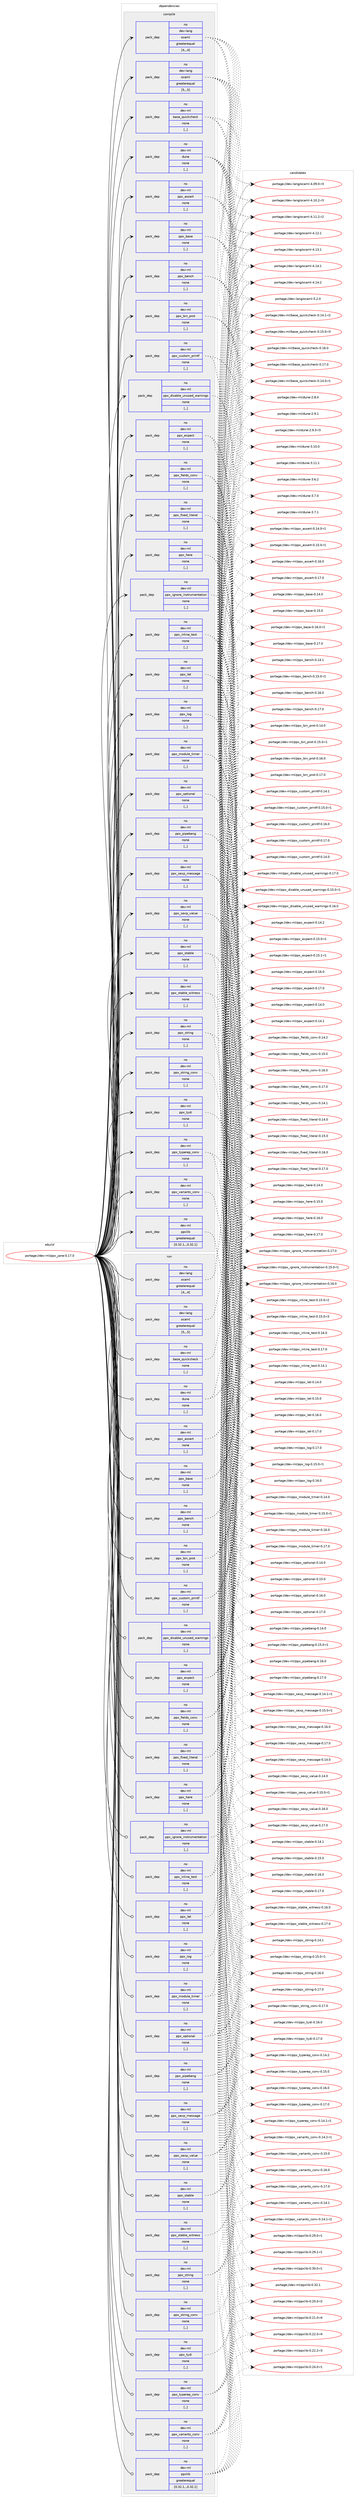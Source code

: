 digraph prolog {

# *************
# Graph options
# *************

newrank=true;
concentrate=true;
compound=true;
graph [rankdir=LR,fontname=Helvetica,fontsize=10,ranksep=1.5];#, ranksep=2.5, nodesep=0.2];
edge  [arrowhead=vee];
node  [fontname=Helvetica,fontsize=10];

# **********
# The ebuild
# **********

subgraph cluster_leftcol {
color=gray;
rank=same;
label=<<i>ebuild</i>>;
id [label="portage://dev-ml/ppx_jane-0.17.0", color=red, width=4, href="../dev-ml/ppx_jane-0.17.0.svg"];
}

# ****************
# The dependencies
# ****************

subgraph cluster_midcol {
color=gray;
label=<<i>dependencies</i>>;
subgraph cluster_compile {
fillcolor="#eeeeee";
style=filled;
label=<<i>compile</i>>;
subgraph pack90067 {
dependency120110 [label=<<TABLE BORDER="0" CELLBORDER="1" CELLSPACING="0" CELLPADDING="4" WIDTH="220"><TR><TD ROWSPAN="6" CELLPADDING="30">pack_dep</TD></TR><TR><TD WIDTH="110">no</TD></TR><TR><TD>dev-lang</TD></TR><TR><TD>ocaml</TD></TR><TR><TD>greaterequal</TD></TR><TR><TD>[4,,,4]</TD></TR></TABLE>>, shape=none, color=blue];
}
id:e -> dependency120110:w [weight=20,style="solid",arrowhead="vee"];
subgraph pack90068 {
dependency120111 [label=<<TABLE BORDER="0" CELLBORDER="1" CELLSPACING="0" CELLPADDING="4" WIDTH="220"><TR><TD ROWSPAN="6" CELLPADDING="30">pack_dep</TD></TR><TR><TD WIDTH="110">no</TD></TR><TR><TD>dev-lang</TD></TR><TR><TD>ocaml</TD></TR><TR><TD>greaterequal</TD></TR><TR><TD>[5,,,5]</TD></TR></TABLE>>, shape=none, color=blue];
}
id:e -> dependency120111:w [weight=20,style="solid",arrowhead="vee"];
subgraph pack90069 {
dependency120112 [label=<<TABLE BORDER="0" CELLBORDER="1" CELLSPACING="0" CELLPADDING="4" WIDTH="220"><TR><TD ROWSPAN="6" CELLPADDING="30">pack_dep</TD></TR><TR><TD WIDTH="110">no</TD></TR><TR><TD>dev-ml</TD></TR><TR><TD>base_quickcheck</TD></TR><TR><TD>none</TD></TR><TR><TD>[,,]</TD></TR></TABLE>>, shape=none, color=blue];
}
id:e -> dependency120112:w [weight=20,style="solid",arrowhead="vee"];
subgraph pack90070 {
dependency120113 [label=<<TABLE BORDER="0" CELLBORDER="1" CELLSPACING="0" CELLPADDING="4" WIDTH="220"><TR><TD ROWSPAN="6" CELLPADDING="30">pack_dep</TD></TR><TR><TD WIDTH="110">no</TD></TR><TR><TD>dev-ml</TD></TR><TR><TD>dune</TD></TR><TR><TD>none</TD></TR><TR><TD>[,,]</TD></TR></TABLE>>, shape=none, color=blue];
}
id:e -> dependency120113:w [weight=20,style="solid",arrowhead="vee"];
subgraph pack90071 {
dependency120114 [label=<<TABLE BORDER="0" CELLBORDER="1" CELLSPACING="0" CELLPADDING="4" WIDTH="220"><TR><TD ROWSPAN="6" CELLPADDING="30">pack_dep</TD></TR><TR><TD WIDTH="110">no</TD></TR><TR><TD>dev-ml</TD></TR><TR><TD>ppx_assert</TD></TR><TR><TD>none</TD></TR><TR><TD>[,,]</TD></TR></TABLE>>, shape=none, color=blue];
}
id:e -> dependency120114:w [weight=20,style="solid",arrowhead="vee"];
subgraph pack90072 {
dependency120115 [label=<<TABLE BORDER="0" CELLBORDER="1" CELLSPACING="0" CELLPADDING="4" WIDTH="220"><TR><TD ROWSPAN="6" CELLPADDING="30">pack_dep</TD></TR><TR><TD WIDTH="110">no</TD></TR><TR><TD>dev-ml</TD></TR><TR><TD>ppx_base</TD></TR><TR><TD>none</TD></TR><TR><TD>[,,]</TD></TR></TABLE>>, shape=none, color=blue];
}
id:e -> dependency120115:w [weight=20,style="solid",arrowhead="vee"];
subgraph pack90073 {
dependency120116 [label=<<TABLE BORDER="0" CELLBORDER="1" CELLSPACING="0" CELLPADDING="4" WIDTH="220"><TR><TD ROWSPAN="6" CELLPADDING="30">pack_dep</TD></TR><TR><TD WIDTH="110">no</TD></TR><TR><TD>dev-ml</TD></TR><TR><TD>ppx_bench</TD></TR><TR><TD>none</TD></TR><TR><TD>[,,]</TD></TR></TABLE>>, shape=none, color=blue];
}
id:e -> dependency120116:w [weight=20,style="solid",arrowhead="vee"];
subgraph pack90074 {
dependency120117 [label=<<TABLE BORDER="0" CELLBORDER="1" CELLSPACING="0" CELLPADDING="4" WIDTH="220"><TR><TD ROWSPAN="6" CELLPADDING="30">pack_dep</TD></TR><TR><TD WIDTH="110">no</TD></TR><TR><TD>dev-ml</TD></TR><TR><TD>ppx_bin_prot</TD></TR><TR><TD>none</TD></TR><TR><TD>[,,]</TD></TR></TABLE>>, shape=none, color=blue];
}
id:e -> dependency120117:w [weight=20,style="solid",arrowhead="vee"];
subgraph pack90075 {
dependency120118 [label=<<TABLE BORDER="0" CELLBORDER="1" CELLSPACING="0" CELLPADDING="4" WIDTH="220"><TR><TD ROWSPAN="6" CELLPADDING="30">pack_dep</TD></TR><TR><TD WIDTH="110">no</TD></TR><TR><TD>dev-ml</TD></TR><TR><TD>ppx_custom_printf</TD></TR><TR><TD>none</TD></TR><TR><TD>[,,]</TD></TR></TABLE>>, shape=none, color=blue];
}
id:e -> dependency120118:w [weight=20,style="solid",arrowhead="vee"];
subgraph pack90076 {
dependency120119 [label=<<TABLE BORDER="0" CELLBORDER="1" CELLSPACING="0" CELLPADDING="4" WIDTH="220"><TR><TD ROWSPAN="6" CELLPADDING="30">pack_dep</TD></TR><TR><TD WIDTH="110">no</TD></TR><TR><TD>dev-ml</TD></TR><TR><TD>ppx_disable_unused_warnings</TD></TR><TR><TD>none</TD></TR><TR><TD>[,,]</TD></TR></TABLE>>, shape=none, color=blue];
}
id:e -> dependency120119:w [weight=20,style="solid",arrowhead="vee"];
subgraph pack90077 {
dependency120120 [label=<<TABLE BORDER="0" CELLBORDER="1" CELLSPACING="0" CELLPADDING="4" WIDTH="220"><TR><TD ROWSPAN="6" CELLPADDING="30">pack_dep</TD></TR><TR><TD WIDTH="110">no</TD></TR><TR><TD>dev-ml</TD></TR><TR><TD>ppx_expect</TD></TR><TR><TD>none</TD></TR><TR><TD>[,,]</TD></TR></TABLE>>, shape=none, color=blue];
}
id:e -> dependency120120:w [weight=20,style="solid",arrowhead="vee"];
subgraph pack90078 {
dependency120121 [label=<<TABLE BORDER="0" CELLBORDER="1" CELLSPACING="0" CELLPADDING="4" WIDTH="220"><TR><TD ROWSPAN="6" CELLPADDING="30">pack_dep</TD></TR><TR><TD WIDTH="110">no</TD></TR><TR><TD>dev-ml</TD></TR><TR><TD>ppx_fields_conv</TD></TR><TR><TD>none</TD></TR><TR><TD>[,,]</TD></TR></TABLE>>, shape=none, color=blue];
}
id:e -> dependency120121:w [weight=20,style="solid",arrowhead="vee"];
subgraph pack90079 {
dependency120122 [label=<<TABLE BORDER="0" CELLBORDER="1" CELLSPACING="0" CELLPADDING="4" WIDTH="220"><TR><TD ROWSPAN="6" CELLPADDING="30">pack_dep</TD></TR><TR><TD WIDTH="110">no</TD></TR><TR><TD>dev-ml</TD></TR><TR><TD>ppx_fixed_literal</TD></TR><TR><TD>none</TD></TR><TR><TD>[,,]</TD></TR></TABLE>>, shape=none, color=blue];
}
id:e -> dependency120122:w [weight=20,style="solid",arrowhead="vee"];
subgraph pack90080 {
dependency120123 [label=<<TABLE BORDER="0" CELLBORDER="1" CELLSPACING="0" CELLPADDING="4" WIDTH="220"><TR><TD ROWSPAN="6" CELLPADDING="30">pack_dep</TD></TR><TR><TD WIDTH="110">no</TD></TR><TR><TD>dev-ml</TD></TR><TR><TD>ppx_here</TD></TR><TR><TD>none</TD></TR><TR><TD>[,,]</TD></TR></TABLE>>, shape=none, color=blue];
}
id:e -> dependency120123:w [weight=20,style="solid",arrowhead="vee"];
subgraph pack90081 {
dependency120124 [label=<<TABLE BORDER="0" CELLBORDER="1" CELLSPACING="0" CELLPADDING="4" WIDTH="220"><TR><TD ROWSPAN="6" CELLPADDING="30">pack_dep</TD></TR><TR><TD WIDTH="110">no</TD></TR><TR><TD>dev-ml</TD></TR><TR><TD>ppx_ignore_instrumentation</TD></TR><TR><TD>none</TD></TR><TR><TD>[,,]</TD></TR></TABLE>>, shape=none, color=blue];
}
id:e -> dependency120124:w [weight=20,style="solid",arrowhead="vee"];
subgraph pack90082 {
dependency120125 [label=<<TABLE BORDER="0" CELLBORDER="1" CELLSPACING="0" CELLPADDING="4" WIDTH="220"><TR><TD ROWSPAN="6" CELLPADDING="30">pack_dep</TD></TR><TR><TD WIDTH="110">no</TD></TR><TR><TD>dev-ml</TD></TR><TR><TD>ppx_inline_test</TD></TR><TR><TD>none</TD></TR><TR><TD>[,,]</TD></TR></TABLE>>, shape=none, color=blue];
}
id:e -> dependency120125:w [weight=20,style="solid",arrowhead="vee"];
subgraph pack90083 {
dependency120126 [label=<<TABLE BORDER="0" CELLBORDER="1" CELLSPACING="0" CELLPADDING="4" WIDTH="220"><TR><TD ROWSPAN="6" CELLPADDING="30">pack_dep</TD></TR><TR><TD WIDTH="110">no</TD></TR><TR><TD>dev-ml</TD></TR><TR><TD>ppx_let</TD></TR><TR><TD>none</TD></TR><TR><TD>[,,]</TD></TR></TABLE>>, shape=none, color=blue];
}
id:e -> dependency120126:w [weight=20,style="solid",arrowhead="vee"];
subgraph pack90084 {
dependency120127 [label=<<TABLE BORDER="0" CELLBORDER="1" CELLSPACING="0" CELLPADDING="4" WIDTH="220"><TR><TD ROWSPAN="6" CELLPADDING="30">pack_dep</TD></TR><TR><TD WIDTH="110">no</TD></TR><TR><TD>dev-ml</TD></TR><TR><TD>ppx_log</TD></TR><TR><TD>none</TD></TR><TR><TD>[,,]</TD></TR></TABLE>>, shape=none, color=blue];
}
id:e -> dependency120127:w [weight=20,style="solid",arrowhead="vee"];
subgraph pack90085 {
dependency120128 [label=<<TABLE BORDER="0" CELLBORDER="1" CELLSPACING="0" CELLPADDING="4" WIDTH="220"><TR><TD ROWSPAN="6" CELLPADDING="30">pack_dep</TD></TR><TR><TD WIDTH="110">no</TD></TR><TR><TD>dev-ml</TD></TR><TR><TD>ppx_module_timer</TD></TR><TR><TD>none</TD></TR><TR><TD>[,,]</TD></TR></TABLE>>, shape=none, color=blue];
}
id:e -> dependency120128:w [weight=20,style="solid",arrowhead="vee"];
subgraph pack90086 {
dependency120129 [label=<<TABLE BORDER="0" CELLBORDER="1" CELLSPACING="0" CELLPADDING="4" WIDTH="220"><TR><TD ROWSPAN="6" CELLPADDING="30">pack_dep</TD></TR><TR><TD WIDTH="110">no</TD></TR><TR><TD>dev-ml</TD></TR><TR><TD>ppx_optional</TD></TR><TR><TD>none</TD></TR><TR><TD>[,,]</TD></TR></TABLE>>, shape=none, color=blue];
}
id:e -> dependency120129:w [weight=20,style="solid",arrowhead="vee"];
subgraph pack90087 {
dependency120130 [label=<<TABLE BORDER="0" CELLBORDER="1" CELLSPACING="0" CELLPADDING="4" WIDTH="220"><TR><TD ROWSPAN="6" CELLPADDING="30">pack_dep</TD></TR><TR><TD WIDTH="110">no</TD></TR><TR><TD>dev-ml</TD></TR><TR><TD>ppx_pipebang</TD></TR><TR><TD>none</TD></TR><TR><TD>[,,]</TD></TR></TABLE>>, shape=none, color=blue];
}
id:e -> dependency120130:w [weight=20,style="solid",arrowhead="vee"];
subgraph pack90088 {
dependency120131 [label=<<TABLE BORDER="0" CELLBORDER="1" CELLSPACING="0" CELLPADDING="4" WIDTH="220"><TR><TD ROWSPAN="6" CELLPADDING="30">pack_dep</TD></TR><TR><TD WIDTH="110">no</TD></TR><TR><TD>dev-ml</TD></TR><TR><TD>ppx_sexp_message</TD></TR><TR><TD>none</TD></TR><TR><TD>[,,]</TD></TR></TABLE>>, shape=none, color=blue];
}
id:e -> dependency120131:w [weight=20,style="solid",arrowhead="vee"];
subgraph pack90089 {
dependency120132 [label=<<TABLE BORDER="0" CELLBORDER="1" CELLSPACING="0" CELLPADDING="4" WIDTH="220"><TR><TD ROWSPAN="6" CELLPADDING="30">pack_dep</TD></TR><TR><TD WIDTH="110">no</TD></TR><TR><TD>dev-ml</TD></TR><TR><TD>ppx_sexp_value</TD></TR><TR><TD>none</TD></TR><TR><TD>[,,]</TD></TR></TABLE>>, shape=none, color=blue];
}
id:e -> dependency120132:w [weight=20,style="solid",arrowhead="vee"];
subgraph pack90090 {
dependency120133 [label=<<TABLE BORDER="0" CELLBORDER="1" CELLSPACING="0" CELLPADDING="4" WIDTH="220"><TR><TD ROWSPAN="6" CELLPADDING="30">pack_dep</TD></TR><TR><TD WIDTH="110">no</TD></TR><TR><TD>dev-ml</TD></TR><TR><TD>ppx_stable</TD></TR><TR><TD>none</TD></TR><TR><TD>[,,]</TD></TR></TABLE>>, shape=none, color=blue];
}
id:e -> dependency120133:w [weight=20,style="solid",arrowhead="vee"];
subgraph pack90091 {
dependency120134 [label=<<TABLE BORDER="0" CELLBORDER="1" CELLSPACING="0" CELLPADDING="4" WIDTH="220"><TR><TD ROWSPAN="6" CELLPADDING="30">pack_dep</TD></TR><TR><TD WIDTH="110">no</TD></TR><TR><TD>dev-ml</TD></TR><TR><TD>ppx_stable_witness</TD></TR><TR><TD>none</TD></TR><TR><TD>[,,]</TD></TR></TABLE>>, shape=none, color=blue];
}
id:e -> dependency120134:w [weight=20,style="solid",arrowhead="vee"];
subgraph pack90092 {
dependency120135 [label=<<TABLE BORDER="0" CELLBORDER="1" CELLSPACING="0" CELLPADDING="4" WIDTH="220"><TR><TD ROWSPAN="6" CELLPADDING="30">pack_dep</TD></TR><TR><TD WIDTH="110">no</TD></TR><TR><TD>dev-ml</TD></TR><TR><TD>ppx_string</TD></TR><TR><TD>none</TD></TR><TR><TD>[,,]</TD></TR></TABLE>>, shape=none, color=blue];
}
id:e -> dependency120135:w [weight=20,style="solid",arrowhead="vee"];
subgraph pack90093 {
dependency120136 [label=<<TABLE BORDER="0" CELLBORDER="1" CELLSPACING="0" CELLPADDING="4" WIDTH="220"><TR><TD ROWSPAN="6" CELLPADDING="30">pack_dep</TD></TR><TR><TD WIDTH="110">no</TD></TR><TR><TD>dev-ml</TD></TR><TR><TD>ppx_string_conv</TD></TR><TR><TD>none</TD></TR><TR><TD>[,,]</TD></TR></TABLE>>, shape=none, color=blue];
}
id:e -> dependency120136:w [weight=20,style="solid",arrowhead="vee"];
subgraph pack90094 {
dependency120137 [label=<<TABLE BORDER="0" CELLBORDER="1" CELLSPACING="0" CELLPADDING="4" WIDTH="220"><TR><TD ROWSPAN="6" CELLPADDING="30">pack_dep</TD></TR><TR><TD WIDTH="110">no</TD></TR><TR><TD>dev-ml</TD></TR><TR><TD>ppx_tydi</TD></TR><TR><TD>none</TD></TR><TR><TD>[,,]</TD></TR></TABLE>>, shape=none, color=blue];
}
id:e -> dependency120137:w [weight=20,style="solid",arrowhead="vee"];
subgraph pack90095 {
dependency120138 [label=<<TABLE BORDER="0" CELLBORDER="1" CELLSPACING="0" CELLPADDING="4" WIDTH="220"><TR><TD ROWSPAN="6" CELLPADDING="30">pack_dep</TD></TR><TR><TD WIDTH="110">no</TD></TR><TR><TD>dev-ml</TD></TR><TR><TD>ppx_typerep_conv</TD></TR><TR><TD>none</TD></TR><TR><TD>[,,]</TD></TR></TABLE>>, shape=none, color=blue];
}
id:e -> dependency120138:w [weight=20,style="solid",arrowhead="vee"];
subgraph pack90096 {
dependency120139 [label=<<TABLE BORDER="0" CELLBORDER="1" CELLSPACING="0" CELLPADDING="4" WIDTH="220"><TR><TD ROWSPAN="6" CELLPADDING="30">pack_dep</TD></TR><TR><TD WIDTH="110">no</TD></TR><TR><TD>dev-ml</TD></TR><TR><TD>ppx_variants_conv</TD></TR><TR><TD>none</TD></TR><TR><TD>[,,]</TD></TR></TABLE>>, shape=none, color=blue];
}
id:e -> dependency120139:w [weight=20,style="solid",arrowhead="vee"];
subgraph pack90097 {
dependency120140 [label=<<TABLE BORDER="0" CELLBORDER="1" CELLSPACING="0" CELLPADDING="4" WIDTH="220"><TR><TD ROWSPAN="6" CELLPADDING="30">pack_dep</TD></TR><TR><TD WIDTH="110">no</TD></TR><TR><TD>dev-ml</TD></TR><TR><TD>ppxlib</TD></TR><TR><TD>greaterequal</TD></TR><TR><TD>[0.32.1,,,0.32.1]</TD></TR></TABLE>>, shape=none, color=blue];
}
id:e -> dependency120140:w [weight=20,style="solid",arrowhead="vee"];
}
subgraph cluster_compileandrun {
fillcolor="#eeeeee";
style=filled;
label=<<i>compile and run</i>>;
}
subgraph cluster_run {
fillcolor="#eeeeee";
style=filled;
label=<<i>run</i>>;
subgraph pack90098 {
dependency120141 [label=<<TABLE BORDER="0" CELLBORDER="1" CELLSPACING="0" CELLPADDING="4" WIDTH="220"><TR><TD ROWSPAN="6" CELLPADDING="30">pack_dep</TD></TR><TR><TD WIDTH="110">no</TD></TR><TR><TD>dev-lang</TD></TR><TR><TD>ocaml</TD></TR><TR><TD>greaterequal</TD></TR><TR><TD>[4,,,4]</TD></TR></TABLE>>, shape=none, color=blue];
}
id:e -> dependency120141:w [weight=20,style="solid",arrowhead="odot"];
subgraph pack90099 {
dependency120142 [label=<<TABLE BORDER="0" CELLBORDER="1" CELLSPACING="0" CELLPADDING="4" WIDTH="220"><TR><TD ROWSPAN="6" CELLPADDING="30">pack_dep</TD></TR><TR><TD WIDTH="110">no</TD></TR><TR><TD>dev-lang</TD></TR><TR><TD>ocaml</TD></TR><TR><TD>greaterequal</TD></TR><TR><TD>[5,,,5]</TD></TR></TABLE>>, shape=none, color=blue];
}
id:e -> dependency120142:w [weight=20,style="solid",arrowhead="odot"];
subgraph pack90100 {
dependency120143 [label=<<TABLE BORDER="0" CELLBORDER="1" CELLSPACING="0" CELLPADDING="4" WIDTH="220"><TR><TD ROWSPAN="6" CELLPADDING="30">pack_dep</TD></TR><TR><TD WIDTH="110">no</TD></TR><TR><TD>dev-ml</TD></TR><TR><TD>base_quickcheck</TD></TR><TR><TD>none</TD></TR><TR><TD>[,,]</TD></TR></TABLE>>, shape=none, color=blue];
}
id:e -> dependency120143:w [weight=20,style="solid",arrowhead="odot"];
subgraph pack90101 {
dependency120144 [label=<<TABLE BORDER="0" CELLBORDER="1" CELLSPACING="0" CELLPADDING="4" WIDTH="220"><TR><TD ROWSPAN="6" CELLPADDING="30">pack_dep</TD></TR><TR><TD WIDTH="110">no</TD></TR><TR><TD>dev-ml</TD></TR><TR><TD>dune</TD></TR><TR><TD>none</TD></TR><TR><TD>[,,]</TD></TR></TABLE>>, shape=none, color=blue];
}
id:e -> dependency120144:w [weight=20,style="solid",arrowhead="odot"];
subgraph pack90102 {
dependency120145 [label=<<TABLE BORDER="0" CELLBORDER="1" CELLSPACING="0" CELLPADDING="4" WIDTH="220"><TR><TD ROWSPAN="6" CELLPADDING="30">pack_dep</TD></TR><TR><TD WIDTH="110">no</TD></TR><TR><TD>dev-ml</TD></TR><TR><TD>ppx_assert</TD></TR><TR><TD>none</TD></TR><TR><TD>[,,]</TD></TR></TABLE>>, shape=none, color=blue];
}
id:e -> dependency120145:w [weight=20,style="solid",arrowhead="odot"];
subgraph pack90103 {
dependency120146 [label=<<TABLE BORDER="0" CELLBORDER="1" CELLSPACING="0" CELLPADDING="4" WIDTH="220"><TR><TD ROWSPAN="6" CELLPADDING="30">pack_dep</TD></TR><TR><TD WIDTH="110">no</TD></TR><TR><TD>dev-ml</TD></TR><TR><TD>ppx_base</TD></TR><TR><TD>none</TD></TR><TR><TD>[,,]</TD></TR></TABLE>>, shape=none, color=blue];
}
id:e -> dependency120146:w [weight=20,style="solid",arrowhead="odot"];
subgraph pack90104 {
dependency120147 [label=<<TABLE BORDER="0" CELLBORDER="1" CELLSPACING="0" CELLPADDING="4" WIDTH="220"><TR><TD ROWSPAN="6" CELLPADDING="30">pack_dep</TD></TR><TR><TD WIDTH="110">no</TD></TR><TR><TD>dev-ml</TD></TR><TR><TD>ppx_bench</TD></TR><TR><TD>none</TD></TR><TR><TD>[,,]</TD></TR></TABLE>>, shape=none, color=blue];
}
id:e -> dependency120147:w [weight=20,style="solid",arrowhead="odot"];
subgraph pack90105 {
dependency120148 [label=<<TABLE BORDER="0" CELLBORDER="1" CELLSPACING="0" CELLPADDING="4" WIDTH="220"><TR><TD ROWSPAN="6" CELLPADDING="30">pack_dep</TD></TR><TR><TD WIDTH="110">no</TD></TR><TR><TD>dev-ml</TD></TR><TR><TD>ppx_bin_prot</TD></TR><TR><TD>none</TD></TR><TR><TD>[,,]</TD></TR></TABLE>>, shape=none, color=blue];
}
id:e -> dependency120148:w [weight=20,style="solid",arrowhead="odot"];
subgraph pack90106 {
dependency120149 [label=<<TABLE BORDER="0" CELLBORDER="1" CELLSPACING="0" CELLPADDING="4" WIDTH="220"><TR><TD ROWSPAN="6" CELLPADDING="30">pack_dep</TD></TR><TR><TD WIDTH="110">no</TD></TR><TR><TD>dev-ml</TD></TR><TR><TD>ppx_custom_printf</TD></TR><TR><TD>none</TD></TR><TR><TD>[,,]</TD></TR></TABLE>>, shape=none, color=blue];
}
id:e -> dependency120149:w [weight=20,style="solid",arrowhead="odot"];
subgraph pack90107 {
dependency120150 [label=<<TABLE BORDER="0" CELLBORDER="1" CELLSPACING="0" CELLPADDING="4" WIDTH="220"><TR><TD ROWSPAN="6" CELLPADDING="30">pack_dep</TD></TR><TR><TD WIDTH="110">no</TD></TR><TR><TD>dev-ml</TD></TR><TR><TD>ppx_disable_unused_warnings</TD></TR><TR><TD>none</TD></TR><TR><TD>[,,]</TD></TR></TABLE>>, shape=none, color=blue];
}
id:e -> dependency120150:w [weight=20,style="solid",arrowhead="odot"];
subgraph pack90108 {
dependency120151 [label=<<TABLE BORDER="0" CELLBORDER="1" CELLSPACING="0" CELLPADDING="4" WIDTH="220"><TR><TD ROWSPAN="6" CELLPADDING="30">pack_dep</TD></TR><TR><TD WIDTH="110">no</TD></TR><TR><TD>dev-ml</TD></TR><TR><TD>ppx_expect</TD></TR><TR><TD>none</TD></TR><TR><TD>[,,]</TD></TR></TABLE>>, shape=none, color=blue];
}
id:e -> dependency120151:w [weight=20,style="solid",arrowhead="odot"];
subgraph pack90109 {
dependency120152 [label=<<TABLE BORDER="0" CELLBORDER="1" CELLSPACING="0" CELLPADDING="4" WIDTH="220"><TR><TD ROWSPAN="6" CELLPADDING="30">pack_dep</TD></TR><TR><TD WIDTH="110">no</TD></TR><TR><TD>dev-ml</TD></TR><TR><TD>ppx_fields_conv</TD></TR><TR><TD>none</TD></TR><TR><TD>[,,]</TD></TR></TABLE>>, shape=none, color=blue];
}
id:e -> dependency120152:w [weight=20,style="solid",arrowhead="odot"];
subgraph pack90110 {
dependency120153 [label=<<TABLE BORDER="0" CELLBORDER="1" CELLSPACING="0" CELLPADDING="4" WIDTH="220"><TR><TD ROWSPAN="6" CELLPADDING="30">pack_dep</TD></TR><TR><TD WIDTH="110">no</TD></TR><TR><TD>dev-ml</TD></TR><TR><TD>ppx_fixed_literal</TD></TR><TR><TD>none</TD></TR><TR><TD>[,,]</TD></TR></TABLE>>, shape=none, color=blue];
}
id:e -> dependency120153:w [weight=20,style="solid",arrowhead="odot"];
subgraph pack90111 {
dependency120154 [label=<<TABLE BORDER="0" CELLBORDER="1" CELLSPACING="0" CELLPADDING="4" WIDTH="220"><TR><TD ROWSPAN="6" CELLPADDING="30">pack_dep</TD></TR><TR><TD WIDTH="110">no</TD></TR><TR><TD>dev-ml</TD></TR><TR><TD>ppx_here</TD></TR><TR><TD>none</TD></TR><TR><TD>[,,]</TD></TR></TABLE>>, shape=none, color=blue];
}
id:e -> dependency120154:w [weight=20,style="solid",arrowhead="odot"];
subgraph pack90112 {
dependency120155 [label=<<TABLE BORDER="0" CELLBORDER="1" CELLSPACING="0" CELLPADDING="4" WIDTH="220"><TR><TD ROWSPAN="6" CELLPADDING="30">pack_dep</TD></TR><TR><TD WIDTH="110">no</TD></TR><TR><TD>dev-ml</TD></TR><TR><TD>ppx_ignore_instrumentation</TD></TR><TR><TD>none</TD></TR><TR><TD>[,,]</TD></TR></TABLE>>, shape=none, color=blue];
}
id:e -> dependency120155:w [weight=20,style="solid",arrowhead="odot"];
subgraph pack90113 {
dependency120156 [label=<<TABLE BORDER="0" CELLBORDER="1" CELLSPACING="0" CELLPADDING="4" WIDTH="220"><TR><TD ROWSPAN="6" CELLPADDING="30">pack_dep</TD></TR><TR><TD WIDTH="110">no</TD></TR><TR><TD>dev-ml</TD></TR><TR><TD>ppx_inline_test</TD></TR><TR><TD>none</TD></TR><TR><TD>[,,]</TD></TR></TABLE>>, shape=none, color=blue];
}
id:e -> dependency120156:w [weight=20,style="solid",arrowhead="odot"];
subgraph pack90114 {
dependency120157 [label=<<TABLE BORDER="0" CELLBORDER="1" CELLSPACING="0" CELLPADDING="4" WIDTH="220"><TR><TD ROWSPAN="6" CELLPADDING="30">pack_dep</TD></TR><TR><TD WIDTH="110">no</TD></TR><TR><TD>dev-ml</TD></TR><TR><TD>ppx_let</TD></TR><TR><TD>none</TD></TR><TR><TD>[,,]</TD></TR></TABLE>>, shape=none, color=blue];
}
id:e -> dependency120157:w [weight=20,style="solid",arrowhead="odot"];
subgraph pack90115 {
dependency120158 [label=<<TABLE BORDER="0" CELLBORDER="1" CELLSPACING="0" CELLPADDING="4" WIDTH="220"><TR><TD ROWSPAN="6" CELLPADDING="30">pack_dep</TD></TR><TR><TD WIDTH="110">no</TD></TR><TR><TD>dev-ml</TD></TR><TR><TD>ppx_log</TD></TR><TR><TD>none</TD></TR><TR><TD>[,,]</TD></TR></TABLE>>, shape=none, color=blue];
}
id:e -> dependency120158:w [weight=20,style="solid",arrowhead="odot"];
subgraph pack90116 {
dependency120159 [label=<<TABLE BORDER="0" CELLBORDER="1" CELLSPACING="0" CELLPADDING="4" WIDTH="220"><TR><TD ROWSPAN="6" CELLPADDING="30">pack_dep</TD></TR><TR><TD WIDTH="110">no</TD></TR><TR><TD>dev-ml</TD></TR><TR><TD>ppx_module_timer</TD></TR><TR><TD>none</TD></TR><TR><TD>[,,]</TD></TR></TABLE>>, shape=none, color=blue];
}
id:e -> dependency120159:w [weight=20,style="solid",arrowhead="odot"];
subgraph pack90117 {
dependency120160 [label=<<TABLE BORDER="0" CELLBORDER="1" CELLSPACING="0" CELLPADDING="4" WIDTH="220"><TR><TD ROWSPAN="6" CELLPADDING="30">pack_dep</TD></TR><TR><TD WIDTH="110">no</TD></TR><TR><TD>dev-ml</TD></TR><TR><TD>ppx_optional</TD></TR><TR><TD>none</TD></TR><TR><TD>[,,]</TD></TR></TABLE>>, shape=none, color=blue];
}
id:e -> dependency120160:w [weight=20,style="solid",arrowhead="odot"];
subgraph pack90118 {
dependency120161 [label=<<TABLE BORDER="0" CELLBORDER="1" CELLSPACING="0" CELLPADDING="4" WIDTH="220"><TR><TD ROWSPAN="6" CELLPADDING="30">pack_dep</TD></TR><TR><TD WIDTH="110">no</TD></TR><TR><TD>dev-ml</TD></TR><TR><TD>ppx_pipebang</TD></TR><TR><TD>none</TD></TR><TR><TD>[,,]</TD></TR></TABLE>>, shape=none, color=blue];
}
id:e -> dependency120161:w [weight=20,style="solid",arrowhead="odot"];
subgraph pack90119 {
dependency120162 [label=<<TABLE BORDER="0" CELLBORDER="1" CELLSPACING="0" CELLPADDING="4" WIDTH="220"><TR><TD ROWSPAN="6" CELLPADDING="30">pack_dep</TD></TR><TR><TD WIDTH="110">no</TD></TR><TR><TD>dev-ml</TD></TR><TR><TD>ppx_sexp_message</TD></TR><TR><TD>none</TD></TR><TR><TD>[,,]</TD></TR></TABLE>>, shape=none, color=blue];
}
id:e -> dependency120162:w [weight=20,style="solid",arrowhead="odot"];
subgraph pack90120 {
dependency120163 [label=<<TABLE BORDER="0" CELLBORDER="1" CELLSPACING="0" CELLPADDING="4" WIDTH="220"><TR><TD ROWSPAN="6" CELLPADDING="30">pack_dep</TD></TR><TR><TD WIDTH="110">no</TD></TR><TR><TD>dev-ml</TD></TR><TR><TD>ppx_sexp_value</TD></TR><TR><TD>none</TD></TR><TR><TD>[,,]</TD></TR></TABLE>>, shape=none, color=blue];
}
id:e -> dependency120163:w [weight=20,style="solid",arrowhead="odot"];
subgraph pack90121 {
dependency120164 [label=<<TABLE BORDER="0" CELLBORDER="1" CELLSPACING="0" CELLPADDING="4" WIDTH="220"><TR><TD ROWSPAN="6" CELLPADDING="30">pack_dep</TD></TR><TR><TD WIDTH="110">no</TD></TR><TR><TD>dev-ml</TD></TR><TR><TD>ppx_stable</TD></TR><TR><TD>none</TD></TR><TR><TD>[,,]</TD></TR></TABLE>>, shape=none, color=blue];
}
id:e -> dependency120164:w [weight=20,style="solid",arrowhead="odot"];
subgraph pack90122 {
dependency120165 [label=<<TABLE BORDER="0" CELLBORDER="1" CELLSPACING="0" CELLPADDING="4" WIDTH="220"><TR><TD ROWSPAN="6" CELLPADDING="30">pack_dep</TD></TR><TR><TD WIDTH="110">no</TD></TR><TR><TD>dev-ml</TD></TR><TR><TD>ppx_stable_witness</TD></TR><TR><TD>none</TD></TR><TR><TD>[,,]</TD></TR></TABLE>>, shape=none, color=blue];
}
id:e -> dependency120165:w [weight=20,style="solid",arrowhead="odot"];
subgraph pack90123 {
dependency120166 [label=<<TABLE BORDER="0" CELLBORDER="1" CELLSPACING="0" CELLPADDING="4" WIDTH="220"><TR><TD ROWSPAN="6" CELLPADDING="30">pack_dep</TD></TR><TR><TD WIDTH="110">no</TD></TR><TR><TD>dev-ml</TD></TR><TR><TD>ppx_string</TD></TR><TR><TD>none</TD></TR><TR><TD>[,,]</TD></TR></TABLE>>, shape=none, color=blue];
}
id:e -> dependency120166:w [weight=20,style="solid",arrowhead="odot"];
subgraph pack90124 {
dependency120167 [label=<<TABLE BORDER="0" CELLBORDER="1" CELLSPACING="0" CELLPADDING="4" WIDTH="220"><TR><TD ROWSPAN="6" CELLPADDING="30">pack_dep</TD></TR><TR><TD WIDTH="110">no</TD></TR><TR><TD>dev-ml</TD></TR><TR><TD>ppx_string_conv</TD></TR><TR><TD>none</TD></TR><TR><TD>[,,]</TD></TR></TABLE>>, shape=none, color=blue];
}
id:e -> dependency120167:w [weight=20,style="solid",arrowhead="odot"];
subgraph pack90125 {
dependency120168 [label=<<TABLE BORDER="0" CELLBORDER="1" CELLSPACING="0" CELLPADDING="4" WIDTH="220"><TR><TD ROWSPAN="6" CELLPADDING="30">pack_dep</TD></TR><TR><TD WIDTH="110">no</TD></TR><TR><TD>dev-ml</TD></TR><TR><TD>ppx_tydi</TD></TR><TR><TD>none</TD></TR><TR><TD>[,,]</TD></TR></TABLE>>, shape=none, color=blue];
}
id:e -> dependency120168:w [weight=20,style="solid",arrowhead="odot"];
subgraph pack90126 {
dependency120169 [label=<<TABLE BORDER="0" CELLBORDER="1" CELLSPACING="0" CELLPADDING="4" WIDTH="220"><TR><TD ROWSPAN="6" CELLPADDING="30">pack_dep</TD></TR><TR><TD WIDTH="110">no</TD></TR><TR><TD>dev-ml</TD></TR><TR><TD>ppx_typerep_conv</TD></TR><TR><TD>none</TD></TR><TR><TD>[,,]</TD></TR></TABLE>>, shape=none, color=blue];
}
id:e -> dependency120169:w [weight=20,style="solid",arrowhead="odot"];
subgraph pack90127 {
dependency120170 [label=<<TABLE BORDER="0" CELLBORDER="1" CELLSPACING="0" CELLPADDING="4" WIDTH="220"><TR><TD ROWSPAN="6" CELLPADDING="30">pack_dep</TD></TR><TR><TD WIDTH="110">no</TD></TR><TR><TD>dev-ml</TD></TR><TR><TD>ppx_variants_conv</TD></TR><TR><TD>none</TD></TR><TR><TD>[,,]</TD></TR></TABLE>>, shape=none, color=blue];
}
id:e -> dependency120170:w [weight=20,style="solid",arrowhead="odot"];
subgraph pack90128 {
dependency120171 [label=<<TABLE BORDER="0" CELLBORDER="1" CELLSPACING="0" CELLPADDING="4" WIDTH="220"><TR><TD ROWSPAN="6" CELLPADDING="30">pack_dep</TD></TR><TR><TD WIDTH="110">no</TD></TR><TR><TD>dev-ml</TD></TR><TR><TD>ppxlib</TD></TR><TR><TD>greaterequal</TD></TR><TR><TD>[0.32.1,,,0.32.1]</TD></TR></TABLE>>, shape=none, color=blue];
}
id:e -> dependency120171:w [weight=20,style="solid",arrowhead="odot"];
}
}

# **************
# The candidates
# **************

subgraph cluster_choices {
rank=same;
color=gray;
label=<<i>candidates</i>>;

subgraph choice90067 {
color=black;
nodesep=1;
choice1001011184510897110103471119997109108455246485746484511451 [label="portage://dev-lang/ocaml-4.09.0-r3", color=red, width=4,href="../dev-lang/ocaml-4.09.0-r3.svg"];
choice1001011184510897110103471119997109108455246494846504511451 [label="portage://dev-lang/ocaml-4.10.2-r3", color=red, width=4,href="../dev-lang/ocaml-4.10.2-r3.svg"];
choice1001011184510897110103471119997109108455246494946504511450 [label="portage://dev-lang/ocaml-4.11.2-r2", color=red, width=4,href="../dev-lang/ocaml-4.11.2-r2.svg"];
choice100101118451089711010347111999710910845524649504649 [label="portage://dev-lang/ocaml-4.12.1", color=red, width=4,href="../dev-lang/ocaml-4.12.1.svg"];
choice100101118451089711010347111999710910845524649514649 [label="portage://dev-lang/ocaml-4.13.1", color=red, width=4,href="../dev-lang/ocaml-4.13.1.svg"];
choice100101118451089711010347111999710910845524649524649 [label="portage://dev-lang/ocaml-4.14.1", color=red, width=4,href="../dev-lang/ocaml-4.14.1.svg"];
choice100101118451089711010347111999710910845524649524650 [label="portage://dev-lang/ocaml-4.14.2", color=red, width=4,href="../dev-lang/ocaml-4.14.2.svg"];
choice1001011184510897110103471119997109108455346504648 [label="portage://dev-lang/ocaml-5.2.0", color=red, width=4,href="../dev-lang/ocaml-5.2.0.svg"];
dependency120110:e -> choice1001011184510897110103471119997109108455246485746484511451:w [style=dotted,weight="100"];
dependency120110:e -> choice1001011184510897110103471119997109108455246494846504511451:w [style=dotted,weight="100"];
dependency120110:e -> choice1001011184510897110103471119997109108455246494946504511450:w [style=dotted,weight="100"];
dependency120110:e -> choice100101118451089711010347111999710910845524649504649:w [style=dotted,weight="100"];
dependency120110:e -> choice100101118451089711010347111999710910845524649514649:w [style=dotted,weight="100"];
dependency120110:e -> choice100101118451089711010347111999710910845524649524649:w [style=dotted,weight="100"];
dependency120110:e -> choice100101118451089711010347111999710910845524649524650:w [style=dotted,weight="100"];
dependency120110:e -> choice1001011184510897110103471119997109108455346504648:w [style=dotted,weight="100"];
}
subgraph choice90068 {
color=black;
nodesep=1;
choice1001011184510897110103471119997109108455246485746484511451 [label="portage://dev-lang/ocaml-4.09.0-r3", color=red, width=4,href="../dev-lang/ocaml-4.09.0-r3.svg"];
choice1001011184510897110103471119997109108455246494846504511451 [label="portage://dev-lang/ocaml-4.10.2-r3", color=red, width=4,href="../dev-lang/ocaml-4.10.2-r3.svg"];
choice1001011184510897110103471119997109108455246494946504511450 [label="portage://dev-lang/ocaml-4.11.2-r2", color=red, width=4,href="../dev-lang/ocaml-4.11.2-r2.svg"];
choice100101118451089711010347111999710910845524649504649 [label="portage://dev-lang/ocaml-4.12.1", color=red, width=4,href="../dev-lang/ocaml-4.12.1.svg"];
choice100101118451089711010347111999710910845524649514649 [label="portage://dev-lang/ocaml-4.13.1", color=red, width=4,href="../dev-lang/ocaml-4.13.1.svg"];
choice100101118451089711010347111999710910845524649524649 [label="portage://dev-lang/ocaml-4.14.1", color=red, width=4,href="../dev-lang/ocaml-4.14.1.svg"];
choice100101118451089711010347111999710910845524649524650 [label="portage://dev-lang/ocaml-4.14.2", color=red, width=4,href="../dev-lang/ocaml-4.14.2.svg"];
choice1001011184510897110103471119997109108455346504648 [label="portage://dev-lang/ocaml-5.2.0", color=red, width=4,href="../dev-lang/ocaml-5.2.0.svg"];
dependency120111:e -> choice1001011184510897110103471119997109108455246485746484511451:w [style=dotted,weight="100"];
dependency120111:e -> choice1001011184510897110103471119997109108455246494846504511451:w [style=dotted,weight="100"];
dependency120111:e -> choice1001011184510897110103471119997109108455246494946504511450:w [style=dotted,weight="100"];
dependency120111:e -> choice100101118451089711010347111999710910845524649504649:w [style=dotted,weight="100"];
dependency120111:e -> choice100101118451089711010347111999710910845524649514649:w [style=dotted,weight="100"];
dependency120111:e -> choice100101118451089711010347111999710910845524649524649:w [style=dotted,weight="100"];
dependency120111:e -> choice100101118451089711010347111999710910845524649524650:w [style=dotted,weight="100"];
dependency120111:e -> choice1001011184510897110103471119997109108455346504648:w [style=dotted,weight="100"];
}
subgraph choice90069 {
color=black;
nodesep=1;
choice1001011184510910847989711510195113117105991079910410199107454846495246484511449 [label="portage://dev-ml/base_quickcheck-0.14.0-r1", color=red, width=4,href="../dev-ml/base_quickcheck-0.14.0-r1.svg"];
choice1001011184510910847989711510195113117105991079910410199107454846495246494511450 [label="portage://dev-ml/base_quickcheck-0.14.1-r2", color=red, width=4,href="../dev-ml/base_quickcheck-0.14.1-r2.svg"];
choice1001011184510910847989711510195113117105991079910410199107454846495346484511451 [label="portage://dev-ml/base_quickcheck-0.15.0-r3", color=red, width=4,href="../dev-ml/base_quickcheck-0.15.0-r3.svg"];
choice100101118451091084798971151019511311710599107991041019910745484649544648 [label="portage://dev-ml/base_quickcheck-0.16.0", color=red, width=4,href="../dev-ml/base_quickcheck-0.16.0.svg"];
choice100101118451091084798971151019511311710599107991041019910745484649554648 [label="portage://dev-ml/base_quickcheck-0.17.0", color=red, width=4,href="../dev-ml/base_quickcheck-0.17.0.svg"];
dependency120112:e -> choice1001011184510910847989711510195113117105991079910410199107454846495246484511449:w [style=dotted,weight="100"];
dependency120112:e -> choice1001011184510910847989711510195113117105991079910410199107454846495246494511450:w [style=dotted,weight="100"];
dependency120112:e -> choice1001011184510910847989711510195113117105991079910410199107454846495346484511451:w [style=dotted,weight="100"];
dependency120112:e -> choice100101118451091084798971151019511311710599107991041019910745484649544648:w [style=dotted,weight="100"];
dependency120112:e -> choice100101118451091084798971151019511311710599107991041019910745484649554648:w [style=dotted,weight="100"];
}
subgraph choice90070 {
color=black;
nodesep=1;
choice1001011184510910847100117110101455046564652 [label="portage://dev-ml/dune-2.8.4", color=red, width=4,href="../dev-ml/dune-2.8.4.svg"];
choice1001011184510910847100117110101455046574649 [label="portage://dev-ml/dune-2.9.1", color=red, width=4,href="../dev-ml/dune-2.9.1.svg"];
choice10010111845109108471001171101014550465746514511451 [label="portage://dev-ml/dune-2.9.3-r3", color=red, width=4,href="../dev-ml/dune-2.9.3-r3.svg"];
choice100101118451091084710011711010145514649484648 [label="portage://dev-ml/dune-3.10.0", color=red, width=4,href="../dev-ml/dune-3.10.0.svg"];
choice100101118451091084710011711010145514649494649 [label="portage://dev-ml/dune-3.11.1", color=red, width=4,href="../dev-ml/dune-3.11.1.svg"];
choice1001011184510910847100117110101455146544650 [label="portage://dev-ml/dune-3.6.2", color=red, width=4,href="../dev-ml/dune-3.6.2.svg"];
choice1001011184510910847100117110101455146554648 [label="portage://dev-ml/dune-3.7.0", color=red, width=4,href="../dev-ml/dune-3.7.0.svg"];
choice1001011184510910847100117110101455146554649 [label="portage://dev-ml/dune-3.7.1", color=red, width=4,href="../dev-ml/dune-3.7.1.svg"];
dependency120113:e -> choice1001011184510910847100117110101455046564652:w [style=dotted,weight="100"];
dependency120113:e -> choice1001011184510910847100117110101455046574649:w [style=dotted,weight="100"];
dependency120113:e -> choice10010111845109108471001171101014550465746514511451:w [style=dotted,weight="100"];
dependency120113:e -> choice100101118451091084710011711010145514649484648:w [style=dotted,weight="100"];
dependency120113:e -> choice100101118451091084710011711010145514649494649:w [style=dotted,weight="100"];
dependency120113:e -> choice1001011184510910847100117110101455146544650:w [style=dotted,weight="100"];
dependency120113:e -> choice1001011184510910847100117110101455146554648:w [style=dotted,weight="100"];
dependency120113:e -> choice1001011184510910847100117110101455146554649:w [style=dotted,weight="100"];
}
subgraph choice90071 {
color=black;
nodesep=1;
choice10010111845109108471121121209597115115101114116454846495246484511449 [label="portage://dev-ml/ppx_assert-0.14.0-r1", color=red, width=4,href="../dev-ml/ppx_assert-0.14.0-r1.svg"];
choice10010111845109108471121121209597115115101114116454846495346484511449 [label="portage://dev-ml/ppx_assert-0.15.0-r1", color=red, width=4,href="../dev-ml/ppx_assert-0.15.0-r1.svg"];
choice1001011184510910847112112120959711511510111411645484649544648 [label="portage://dev-ml/ppx_assert-0.16.0", color=red, width=4,href="../dev-ml/ppx_assert-0.16.0.svg"];
choice1001011184510910847112112120959711511510111411645484649554648 [label="portage://dev-ml/ppx_assert-0.17.0", color=red, width=4,href="../dev-ml/ppx_assert-0.17.0.svg"];
dependency120114:e -> choice10010111845109108471121121209597115115101114116454846495246484511449:w [style=dotted,weight="100"];
dependency120114:e -> choice10010111845109108471121121209597115115101114116454846495346484511449:w [style=dotted,weight="100"];
dependency120114:e -> choice1001011184510910847112112120959711511510111411645484649544648:w [style=dotted,weight="100"];
dependency120114:e -> choice1001011184510910847112112120959711511510111411645484649554648:w [style=dotted,weight="100"];
}
subgraph choice90072 {
color=black;
nodesep=1;
choice100101118451091084711211212095989711510145484649524648 [label="portage://dev-ml/ppx_base-0.14.0", color=red, width=4,href="../dev-ml/ppx_base-0.14.0.svg"];
choice100101118451091084711211212095989711510145484649534648 [label="portage://dev-ml/ppx_base-0.15.0", color=red, width=4,href="../dev-ml/ppx_base-0.15.0.svg"];
choice1001011184510910847112112120959897115101454846495446484511449 [label="portage://dev-ml/ppx_base-0.16.0-r1", color=red, width=4,href="../dev-ml/ppx_base-0.16.0-r1.svg"];
choice100101118451091084711211212095989711510145484649554648 [label="portage://dev-ml/ppx_base-0.17.0", color=red, width=4,href="../dev-ml/ppx_base-0.17.0.svg"];
dependency120115:e -> choice100101118451091084711211212095989711510145484649524648:w [style=dotted,weight="100"];
dependency120115:e -> choice100101118451091084711211212095989711510145484649534648:w [style=dotted,weight="100"];
dependency120115:e -> choice1001011184510910847112112120959897115101454846495446484511449:w [style=dotted,weight="100"];
dependency120115:e -> choice100101118451091084711211212095989711510145484649554648:w [style=dotted,weight="100"];
}
subgraph choice90073 {
color=black;
nodesep=1;
choice100101118451091084711211212095981011109910445484649524649 [label="portage://dev-ml/ppx_bench-0.14.1", color=red, width=4,href="../dev-ml/ppx_bench-0.14.1.svg"];
choice1001011184510910847112112120959810111099104454846495346484511449 [label="portage://dev-ml/ppx_bench-0.15.0-r1", color=red, width=4,href="../dev-ml/ppx_bench-0.15.0-r1.svg"];
choice100101118451091084711211212095981011109910445484649544648 [label="portage://dev-ml/ppx_bench-0.16.0", color=red, width=4,href="../dev-ml/ppx_bench-0.16.0.svg"];
choice100101118451091084711211212095981011109910445484649554648 [label="portage://dev-ml/ppx_bench-0.17.0", color=red, width=4,href="../dev-ml/ppx_bench-0.17.0.svg"];
dependency120116:e -> choice100101118451091084711211212095981011109910445484649524649:w [style=dotted,weight="100"];
dependency120116:e -> choice1001011184510910847112112120959810111099104454846495346484511449:w [style=dotted,weight="100"];
dependency120116:e -> choice100101118451091084711211212095981011109910445484649544648:w [style=dotted,weight="100"];
dependency120116:e -> choice100101118451091084711211212095981011109910445484649554648:w [style=dotted,weight="100"];
}
subgraph choice90074 {
color=black;
nodesep=1;
choice100101118451091084711211212095981051109511211411111645484649524648 [label="portage://dev-ml/ppx_bin_prot-0.14.0", color=red, width=4,href="../dev-ml/ppx_bin_prot-0.14.0.svg"];
choice1001011184510910847112112120959810511095112114111116454846495346484511449 [label="portage://dev-ml/ppx_bin_prot-0.15.0-r1", color=red, width=4,href="../dev-ml/ppx_bin_prot-0.15.0-r1.svg"];
choice100101118451091084711211212095981051109511211411111645484649544648 [label="portage://dev-ml/ppx_bin_prot-0.16.0", color=red, width=4,href="../dev-ml/ppx_bin_prot-0.16.0.svg"];
choice100101118451091084711211212095981051109511211411111645484649554648 [label="portage://dev-ml/ppx_bin_prot-0.17.0", color=red, width=4,href="../dev-ml/ppx_bin_prot-0.17.0.svg"];
dependency120117:e -> choice100101118451091084711211212095981051109511211411111645484649524648:w [style=dotted,weight="100"];
dependency120117:e -> choice1001011184510910847112112120959810511095112114111116454846495346484511449:w [style=dotted,weight="100"];
dependency120117:e -> choice100101118451091084711211212095981051109511211411111645484649544648:w [style=dotted,weight="100"];
dependency120117:e -> choice100101118451091084711211212095981051109511211411111645484649554648:w [style=dotted,weight="100"];
}
subgraph choice90075 {
color=black;
nodesep=1;
choice100101118451091084711211212095991171151161111099511211410511011610245484649524648 [label="portage://dev-ml/ppx_custom_printf-0.14.0", color=red, width=4,href="../dev-ml/ppx_custom_printf-0.14.0.svg"];
choice100101118451091084711211212095991171151161111099511211410511011610245484649524649 [label="portage://dev-ml/ppx_custom_printf-0.14.1", color=red, width=4,href="../dev-ml/ppx_custom_printf-0.14.1.svg"];
choice1001011184510910847112112120959911711511611110995112114105110116102454846495346484511449 [label="portage://dev-ml/ppx_custom_printf-0.15.0-r1", color=red, width=4,href="../dev-ml/ppx_custom_printf-0.15.0-r1.svg"];
choice100101118451091084711211212095991171151161111099511211410511011610245484649544648 [label="portage://dev-ml/ppx_custom_printf-0.16.0", color=red, width=4,href="../dev-ml/ppx_custom_printf-0.16.0.svg"];
choice100101118451091084711211212095991171151161111099511211410511011610245484649554648 [label="portage://dev-ml/ppx_custom_printf-0.17.0", color=red, width=4,href="../dev-ml/ppx_custom_printf-0.17.0.svg"];
dependency120118:e -> choice100101118451091084711211212095991171151161111099511211410511011610245484649524648:w [style=dotted,weight="100"];
dependency120118:e -> choice100101118451091084711211212095991171151161111099511211410511011610245484649524649:w [style=dotted,weight="100"];
dependency120118:e -> choice1001011184510910847112112120959911711511611110995112114105110116102454846495346484511449:w [style=dotted,weight="100"];
dependency120118:e -> choice100101118451091084711211212095991171151161111099511211410511011610245484649544648:w [style=dotted,weight="100"];
dependency120118:e -> choice100101118451091084711211212095991171151161111099511211410511011610245484649554648:w [style=dotted,weight="100"];
}
subgraph choice90076 {
color=black;
nodesep=1;
choice1001011184510910847112112120951001051159798108101951171101171151011009511997114110105110103115454846495346484511449 [label="portage://dev-ml/ppx_disable_unused_warnings-0.15.0-r1", color=red, width=4,href="../dev-ml/ppx_disable_unused_warnings-0.15.0-r1.svg"];
choice100101118451091084711211212095100105115979810810195117110117115101100951199711411010511010311545484649544648 [label="portage://dev-ml/ppx_disable_unused_warnings-0.16.0", color=red, width=4,href="../dev-ml/ppx_disable_unused_warnings-0.16.0.svg"];
choice100101118451091084711211212095100105115979810810195117110117115101100951199711411010511010311545484649554648 [label="portage://dev-ml/ppx_disable_unused_warnings-0.17.0", color=red, width=4,href="../dev-ml/ppx_disable_unused_warnings-0.17.0.svg"];
dependency120119:e -> choice1001011184510910847112112120951001051159798108101951171101171151011009511997114110105110103115454846495346484511449:w [style=dotted,weight="100"];
dependency120119:e -> choice100101118451091084711211212095100105115979810810195117110117115101100951199711411010511010311545484649544648:w [style=dotted,weight="100"];
dependency120119:e -> choice100101118451091084711211212095100105115979810810195117110117115101100951199711411010511010311545484649554648:w [style=dotted,weight="100"];
}
subgraph choice90077 {
color=black;
nodesep=1;
choice1001011184510910847112112120951011201121019911645484649524648 [label="portage://dev-ml/ppx_expect-0.14.0", color=red, width=4,href="../dev-ml/ppx_expect-0.14.0.svg"];
choice1001011184510910847112112120951011201121019911645484649524649 [label="portage://dev-ml/ppx_expect-0.14.1", color=red, width=4,href="../dev-ml/ppx_expect-0.14.1.svg"];
choice1001011184510910847112112120951011201121019911645484649524650 [label="portage://dev-ml/ppx_expect-0.14.2", color=red, width=4,href="../dev-ml/ppx_expect-0.14.2.svg"];
choice10010111845109108471121121209510112011210199116454846495346484511449 [label="portage://dev-ml/ppx_expect-0.15.0-r1", color=red, width=4,href="../dev-ml/ppx_expect-0.15.0-r1.svg"];
choice10010111845109108471121121209510112011210199116454846495346494511449 [label="portage://dev-ml/ppx_expect-0.15.1-r1", color=red, width=4,href="../dev-ml/ppx_expect-0.15.1-r1.svg"];
choice1001011184510910847112112120951011201121019911645484649544648 [label="portage://dev-ml/ppx_expect-0.16.0", color=red, width=4,href="../dev-ml/ppx_expect-0.16.0.svg"];
choice1001011184510910847112112120951011201121019911645484649554648 [label="portage://dev-ml/ppx_expect-0.17.0", color=red, width=4,href="../dev-ml/ppx_expect-0.17.0.svg"];
dependency120120:e -> choice1001011184510910847112112120951011201121019911645484649524648:w [style=dotted,weight="100"];
dependency120120:e -> choice1001011184510910847112112120951011201121019911645484649524649:w [style=dotted,weight="100"];
dependency120120:e -> choice1001011184510910847112112120951011201121019911645484649524650:w [style=dotted,weight="100"];
dependency120120:e -> choice10010111845109108471121121209510112011210199116454846495346484511449:w [style=dotted,weight="100"];
dependency120120:e -> choice10010111845109108471121121209510112011210199116454846495346494511449:w [style=dotted,weight="100"];
dependency120120:e -> choice1001011184510910847112112120951011201121019911645484649544648:w [style=dotted,weight="100"];
dependency120120:e -> choice1001011184510910847112112120951011201121019911645484649554648:w [style=dotted,weight="100"];
}
subgraph choice90078 {
color=black;
nodesep=1;
choice100101118451091084711211212095102105101108100115959911111011845484649524649 [label="portage://dev-ml/ppx_fields_conv-0.14.1", color=red, width=4,href="../dev-ml/ppx_fields_conv-0.14.1.svg"];
choice100101118451091084711211212095102105101108100115959911111011845484649524650 [label="portage://dev-ml/ppx_fields_conv-0.14.2", color=red, width=4,href="../dev-ml/ppx_fields_conv-0.14.2.svg"];
choice100101118451091084711211212095102105101108100115959911111011845484649534648 [label="portage://dev-ml/ppx_fields_conv-0.15.0", color=red, width=4,href="../dev-ml/ppx_fields_conv-0.15.0.svg"];
choice100101118451091084711211212095102105101108100115959911111011845484649544648 [label="portage://dev-ml/ppx_fields_conv-0.16.0", color=red, width=4,href="../dev-ml/ppx_fields_conv-0.16.0.svg"];
choice100101118451091084711211212095102105101108100115959911111011845484649554648 [label="portage://dev-ml/ppx_fields_conv-0.17.0", color=red, width=4,href="../dev-ml/ppx_fields_conv-0.17.0.svg"];
dependency120121:e -> choice100101118451091084711211212095102105101108100115959911111011845484649524649:w [style=dotted,weight="100"];
dependency120121:e -> choice100101118451091084711211212095102105101108100115959911111011845484649524650:w [style=dotted,weight="100"];
dependency120121:e -> choice100101118451091084711211212095102105101108100115959911111011845484649534648:w [style=dotted,weight="100"];
dependency120121:e -> choice100101118451091084711211212095102105101108100115959911111011845484649544648:w [style=dotted,weight="100"];
dependency120121:e -> choice100101118451091084711211212095102105101108100115959911111011845484649554648:w [style=dotted,weight="100"];
}
subgraph choice90079 {
color=black;
nodesep=1;
choice100101118451091084711211212095102105120101100951081051161011149710845484649524648 [label="portage://dev-ml/ppx_fixed_literal-0.14.0", color=red, width=4,href="../dev-ml/ppx_fixed_literal-0.14.0.svg"];
choice100101118451091084711211212095102105120101100951081051161011149710845484649534648 [label="portage://dev-ml/ppx_fixed_literal-0.15.0", color=red, width=4,href="../dev-ml/ppx_fixed_literal-0.15.0.svg"];
choice100101118451091084711211212095102105120101100951081051161011149710845484649544648 [label="portage://dev-ml/ppx_fixed_literal-0.16.0", color=red, width=4,href="../dev-ml/ppx_fixed_literal-0.16.0.svg"];
choice100101118451091084711211212095102105120101100951081051161011149710845484649554648 [label="portage://dev-ml/ppx_fixed_literal-0.17.0", color=red, width=4,href="../dev-ml/ppx_fixed_literal-0.17.0.svg"];
dependency120122:e -> choice100101118451091084711211212095102105120101100951081051161011149710845484649524648:w [style=dotted,weight="100"];
dependency120122:e -> choice100101118451091084711211212095102105120101100951081051161011149710845484649534648:w [style=dotted,weight="100"];
dependency120122:e -> choice100101118451091084711211212095102105120101100951081051161011149710845484649544648:w [style=dotted,weight="100"];
dependency120122:e -> choice100101118451091084711211212095102105120101100951081051161011149710845484649554648:w [style=dotted,weight="100"];
}
subgraph choice90080 {
color=black;
nodesep=1;
choice10010111845109108471121121209510410111410145484649524648 [label="portage://dev-ml/ppx_here-0.14.0", color=red, width=4,href="../dev-ml/ppx_here-0.14.0.svg"];
choice10010111845109108471121121209510410111410145484649534648 [label="portage://dev-ml/ppx_here-0.15.0", color=red, width=4,href="../dev-ml/ppx_here-0.15.0.svg"];
choice10010111845109108471121121209510410111410145484649544648 [label="portage://dev-ml/ppx_here-0.16.0", color=red, width=4,href="../dev-ml/ppx_here-0.16.0.svg"];
choice10010111845109108471121121209510410111410145484649554648 [label="portage://dev-ml/ppx_here-0.17.0", color=red, width=4,href="../dev-ml/ppx_here-0.17.0.svg"];
dependency120123:e -> choice10010111845109108471121121209510410111410145484649524648:w [style=dotted,weight="100"];
dependency120123:e -> choice10010111845109108471121121209510410111410145484649534648:w [style=dotted,weight="100"];
dependency120123:e -> choice10010111845109108471121121209510410111410145484649544648:w [style=dotted,weight="100"];
dependency120123:e -> choice10010111845109108471121121209510410111410145484649554648:w [style=dotted,weight="100"];
}
subgraph choice90081 {
color=black;
nodesep=1;
choice1001011184510910847112112120951051031101111141019510511011511611411710910111011697116105111110454846495346484511449 [label="portage://dev-ml/ppx_ignore_instrumentation-0.15.0-r1", color=red, width=4,href="../dev-ml/ppx_ignore_instrumentation-0.15.0-r1.svg"];
choice100101118451091084711211212095105103110111114101951051101151161141171091011101169711610511111045484649544648 [label="portage://dev-ml/ppx_ignore_instrumentation-0.16.0", color=red, width=4,href="../dev-ml/ppx_ignore_instrumentation-0.16.0.svg"];
choice100101118451091084711211212095105103110111114101951051101151161141171091011101169711610511111045484649554648 [label="portage://dev-ml/ppx_ignore_instrumentation-0.17.0", color=red, width=4,href="../dev-ml/ppx_ignore_instrumentation-0.17.0.svg"];
dependency120124:e -> choice1001011184510910847112112120951051031101111141019510511011511611411710910111011697116105111110454846495346484511449:w [style=dotted,weight="100"];
dependency120124:e -> choice100101118451091084711211212095105103110111114101951051101151161141171091011101169711610511111045484649544648:w [style=dotted,weight="100"];
dependency120124:e -> choice100101118451091084711211212095105103110111114101951051101151161141171091011101169711610511111045484649554648:w [style=dotted,weight="100"];
}
subgraph choice90082 {
color=black;
nodesep=1;
choice1001011184510910847112112120951051101081051101019511610111511645484649524649 [label="portage://dev-ml/ppx_inline_test-0.14.1", color=red, width=4,href="../dev-ml/ppx_inline_test-0.14.1.svg"];
choice10010111845109108471121121209510511010810511010195116101115116454846495346484511450 [label="portage://dev-ml/ppx_inline_test-0.15.0-r2", color=red, width=4,href="../dev-ml/ppx_inline_test-0.15.0-r2.svg"];
choice10010111845109108471121121209510511010810511010195116101115116454846495346484511451 [label="portage://dev-ml/ppx_inline_test-0.15.0-r3", color=red, width=4,href="../dev-ml/ppx_inline_test-0.15.0-r3.svg"];
choice1001011184510910847112112120951051101081051101019511610111511645484649544648 [label="portage://dev-ml/ppx_inline_test-0.16.0", color=red, width=4,href="../dev-ml/ppx_inline_test-0.16.0.svg"];
choice1001011184510910847112112120951051101081051101019511610111511645484649554648 [label="portage://dev-ml/ppx_inline_test-0.17.0", color=red, width=4,href="../dev-ml/ppx_inline_test-0.17.0.svg"];
dependency120125:e -> choice1001011184510910847112112120951051101081051101019511610111511645484649524649:w [style=dotted,weight="100"];
dependency120125:e -> choice10010111845109108471121121209510511010810511010195116101115116454846495346484511450:w [style=dotted,weight="100"];
dependency120125:e -> choice10010111845109108471121121209510511010810511010195116101115116454846495346484511451:w [style=dotted,weight="100"];
dependency120125:e -> choice1001011184510910847112112120951051101081051101019511610111511645484649544648:w [style=dotted,weight="100"];
dependency120125:e -> choice1001011184510910847112112120951051101081051101019511610111511645484649554648:w [style=dotted,weight="100"];
}
subgraph choice90083 {
color=black;
nodesep=1;
choice10010111845109108471121121209510810111645484649524648 [label="portage://dev-ml/ppx_let-0.14.0", color=red, width=4,href="../dev-ml/ppx_let-0.14.0.svg"];
choice10010111845109108471121121209510810111645484649534648 [label="portage://dev-ml/ppx_let-0.15.0", color=red, width=4,href="../dev-ml/ppx_let-0.15.0.svg"];
choice10010111845109108471121121209510810111645484649544648 [label="portage://dev-ml/ppx_let-0.16.0", color=red, width=4,href="../dev-ml/ppx_let-0.16.0.svg"];
choice10010111845109108471121121209510810111645484649554648 [label="portage://dev-ml/ppx_let-0.17.0", color=red, width=4,href="../dev-ml/ppx_let-0.17.0.svg"];
dependency120126:e -> choice10010111845109108471121121209510810111645484649524648:w [style=dotted,weight="100"];
dependency120126:e -> choice10010111845109108471121121209510810111645484649534648:w [style=dotted,weight="100"];
dependency120126:e -> choice10010111845109108471121121209510810111645484649544648:w [style=dotted,weight="100"];
dependency120126:e -> choice10010111845109108471121121209510810111645484649554648:w [style=dotted,weight="100"];
}
subgraph choice90084 {
color=black;
nodesep=1;
choice100101118451091084711211212095108111103454846495346484511449 [label="portage://dev-ml/ppx_log-0.15.0-r1", color=red, width=4,href="../dev-ml/ppx_log-0.15.0-r1.svg"];
choice10010111845109108471121121209510811110345484649544648 [label="portage://dev-ml/ppx_log-0.16.0", color=red, width=4,href="../dev-ml/ppx_log-0.16.0.svg"];
choice10010111845109108471121121209510811110345484649554648 [label="portage://dev-ml/ppx_log-0.17.0", color=red, width=4,href="../dev-ml/ppx_log-0.17.0.svg"];
dependency120127:e -> choice100101118451091084711211212095108111103454846495346484511449:w [style=dotted,weight="100"];
dependency120127:e -> choice10010111845109108471121121209510811110345484649544648:w [style=dotted,weight="100"];
dependency120127:e -> choice10010111845109108471121121209510811110345484649554648:w [style=dotted,weight="100"];
}
subgraph choice90085 {
color=black;
nodesep=1;
choice1001011184510910847112112120951091111001171081019511610510910111445484649524648 [label="portage://dev-ml/ppx_module_timer-0.14.0", color=red, width=4,href="../dev-ml/ppx_module_timer-0.14.0.svg"];
choice10010111845109108471121121209510911110011710810195116105109101114454846495346484511449 [label="portage://dev-ml/ppx_module_timer-0.15.0-r1", color=red, width=4,href="../dev-ml/ppx_module_timer-0.15.0-r1.svg"];
choice1001011184510910847112112120951091111001171081019511610510910111445484649544648 [label="portage://dev-ml/ppx_module_timer-0.16.0", color=red, width=4,href="../dev-ml/ppx_module_timer-0.16.0.svg"];
choice1001011184510910847112112120951091111001171081019511610510910111445484649554648 [label="portage://dev-ml/ppx_module_timer-0.17.0", color=red, width=4,href="../dev-ml/ppx_module_timer-0.17.0.svg"];
dependency120128:e -> choice1001011184510910847112112120951091111001171081019511610510910111445484649524648:w [style=dotted,weight="100"];
dependency120128:e -> choice10010111845109108471121121209510911110011710810195116105109101114454846495346484511449:w [style=dotted,weight="100"];
dependency120128:e -> choice1001011184510910847112112120951091111001171081019511610510910111445484649544648:w [style=dotted,weight="100"];
dependency120128:e -> choice1001011184510910847112112120951091111001171081019511610510910111445484649554648:w [style=dotted,weight="100"];
}
subgraph choice90086 {
color=black;
nodesep=1;
choice1001011184510910847112112120951111121161051111109710845484649524648 [label="portage://dev-ml/ppx_optional-0.14.0", color=red, width=4,href="../dev-ml/ppx_optional-0.14.0.svg"];
choice1001011184510910847112112120951111121161051111109710845484649534648 [label="portage://dev-ml/ppx_optional-0.15.0", color=red, width=4,href="../dev-ml/ppx_optional-0.15.0.svg"];
choice1001011184510910847112112120951111121161051111109710845484649544648 [label="portage://dev-ml/ppx_optional-0.16.0", color=red, width=4,href="../dev-ml/ppx_optional-0.16.0.svg"];
choice1001011184510910847112112120951111121161051111109710845484649554648 [label="portage://dev-ml/ppx_optional-0.17.0", color=red, width=4,href="../dev-ml/ppx_optional-0.17.0.svg"];
dependency120129:e -> choice1001011184510910847112112120951111121161051111109710845484649524648:w [style=dotted,weight="100"];
dependency120129:e -> choice1001011184510910847112112120951111121161051111109710845484649534648:w [style=dotted,weight="100"];
dependency120129:e -> choice1001011184510910847112112120951111121161051111109710845484649544648:w [style=dotted,weight="100"];
dependency120129:e -> choice1001011184510910847112112120951111121161051111109710845484649554648:w [style=dotted,weight="100"];
}
subgraph choice90087 {
color=black;
nodesep=1;
choice100101118451091084711211212095112105112101989711010345484649524648 [label="portage://dev-ml/ppx_pipebang-0.14.0", color=red, width=4,href="../dev-ml/ppx_pipebang-0.14.0.svg"];
choice1001011184510910847112112120951121051121019897110103454846495346484511449 [label="portage://dev-ml/ppx_pipebang-0.15.0-r1", color=red, width=4,href="../dev-ml/ppx_pipebang-0.15.0-r1.svg"];
choice100101118451091084711211212095112105112101989711010345484649544648 [label="portage://dev-ml/ppx_pipebang-0.16.0", color=red, width=4,href="../dev-ml/ppx_pipebang-0.16.0.svg"];
choice100101118451091084711211212095112105112101989711010345484649554648 [label="portage://dev-ml/ppx_pipebang-0.17.0", color=red, width=4,href="../dev-ml/ppx_pipebang-0.17.0.svg"];
dependency120130:e -> choice100101118451091084711211212095112105112101989711010345484649524648:w [style=dotted,weight="100"];
dependency120130:e -> choice1001011184510910847112112120951121051121019897110103454846495346484511449:w [style=dotted,weight="100"];
dependency120130:e -> choice100101118451091084711211212095112105112101989711010345484649544648:w [style=dotted,weight="100"];
dependency120130:e -> choice100101118451091084711211212095112105112101989711010345484649554648:w [style=dotted,weight="100"];
}
subgraph choice90088 {
color=black;
nodesep=1;
choice100101118451091084711211212095115101120112951091011151159710310145484649524648 [label="portage://dev-ml/ppx_sexp_message-0.14.0", color=red, width=4,href="../dev-ml/ppx_sexp_message-0.14.0.svg"];
choice1001011184510910847112112120951151011201129510910111511597103101454846495246494511449 [label="portage://dev-ml/ppx_sexp_message-0.14.1-r1", color=red, width=4,href="../dev-ml/ppx_sexp_message-0.14.1-r1.svg"];
choice1001011184510910847112112120951151011201129510910111511597103101454846495346484511449 [label="portage://dev-ml/ppx_sexp_message-0.15.0-r1", color=red, width=4,href="../dev-ml/ppx_sexp_message-0.15.0-r1.svg"];
choice100101118451091084711211212095115101120112951091011151159710310145484649544648 [label="portage://dev-ml/ppx_sexp_message-0.16.0", color=red, width=4,href="../dev-ml/ppx_sexp_message-0.16.0.svg"];
choice100101118451091084711211212095115101120112951091011151159710310145484649554648 [label="portage://dev-ml/ppx_sexp_message-0.17.0", color=red, width=4,href="../dev-ml/ppx_sexp_message-0.17.0.svg"];
dependency120131:e -> choice100101118451091084711211212095115101120112951091011151159710310145484649524648:w [style=dotted,weight="100"];
dependency120131:e -> choice1001011184510910847112112120951151011201129510910111511597103101454846495246494511449:w [style=dotted,weight="100"];
dependency120131:e -> choice1001011184510910847112112120951151011201129510910111511597103101454846495346484511449:w [style=dotted,weight="100"];
dependency120131:e -> choice100101118451091084711211212095115101120112951091011151159710310145484649544648:w [style=dotted,weight="100"];
dependency120131:e -> choice100101118451091084711211212095115101120112951091011151159710310145484649554648:w [style=dotted,weight="100"];
}
subgraph choice90089 {
color=black;
nodesep=1;
choice100101118451091084711211212095115101120112951189710811710145484649524648 [label="portage://dev-ml/ppx_sexp_value-0.14.0", color=red, width=4,href="../dev-ml/ppx_sexp_value-0.14.0.svg"];
choice1001011184510910847112112120951151011201129511897108117101454846495346484511449 [label="portage://dev-ml/ppx_sexp_value-0.15.0-r1", color=red, width=4,href="../dev-ml/ppx_sexp_value-0.15.0-r1.svg"];
choice100101118451091084711211212095115101120112951189710811710145484649544648 [label="portage://dev-ml/ppx_sexp_value-0.16.0", color=red, width=4,href="../dev-ml/ppx_sexp_value-0.16.0.svg"];
choice100101118451091084711211212095115101120112951189710811710145484649554648 [label="portage://dev-ml/ppx_sexp_value-0.17.0", color=red, width=4,href="../dev-ml/ppx_sexp_value-0.17.0.svg"];
dependency120132:e -> choice100101118451091084711211212095115101120112951189710811710145484649524648:w [style=dotted,weight="100"];
dependency120132:e -> choice1001011184510910847112112120951151011201129511897108117101454846495346484511449:w [style=dotted,weight="100"];
dependency120132:e -> choice100101118451091084711211212095115101120112951189710811710145484649544648:w [style=dotted,weight="100"];
dependency120132:e -> choice100101118451091084711211212095115101120112951189710811710145484649554648:w [style=dotted,weight="100"];
}
subgraph choice90090 {
color=black;
nodesep=1;
choice100101118451091084711211212095115116979810810145484649524649 [label="portage://dev-ml/ppx_stable-0.14.1", color=red, width=4,href="../dev-ml/ppx_stable-0.14.1.svg"];
choice100101118451091084711211212095115116979810810145484649534648 [label="portage://dev-ml/ppx_stable-0.15.0", color=red, width=4,href="../dev-ml/ppx_stable-0.15.0.svg"];
choice100101118451091084711211212095115116979810810145484649544648 [label="portage://dev-ml/ppx_stable-0.16.0", color=red, width=4,href="../dev-ml/ppx_stable-0.16.0.svg"];
choice100101118451091084711211212095115116979810810145484649554648 [label="portage://dev-ml/ppx_stable-0.17.0", color=red, width=4,href="../dev-ml/ppx_stable-0.17.0.svg"];
dependency120133:e -> choice100101118451091084711211212095115116979810810145484649524649:w [style=dotted,weight="100"];
dependency120133:e -> choice100101118451091084711211212095115116979810810145484649534648:w [style=dotted,weight="100"];
dependency120133:e -> choice100101118451091084711211212095115116979810810145484649544648:w [style=dotted,weight="100"];
dependency120133:e -> choice100101118451091084711211212095115116979810810145484649554648:w [style=dotted,weight="100"];
}
subgraph choice90091 {
color=black;
nodesep=1;
choice10010111845109108471121121209511511697981081019511910511611010111511545484649544648 [label="portage://dev-ml/ppx_stable_witness-0.16.0", color=red, width=4,href="../dev-ml/ppx_stable_witness-0.16.0.svg"];
choice10010111845109108471121121209511511697981081019511910511611010111511545484649554648 [label="portage://dev-ml/ppx_stable_witness-0.17.0", color=red, width=4,href="../dev-ml/ppx_stable_witness-0.17.0.svg"];
dependency120134:e -> choice10010111845109108471121121209511511697981081019511910511611010111511545484649544648:w [style=dotted,weight="100"];
dependency120134:e -> choice10010111845109108471121121209511511697981081019511910511611010111511545484649554648:w [style=dotted,weight="100"];
}
subgraph choice90092 {
color=black;
nodesep=1;
choice10010111845109108471121121209511511611410511010345484649524649 [label="portage://dev-ml/ppx_string-0.14.1", color=red, width=4,href="../dev-ml/ppx_string-0.14.1.svg"];
choice100101118451091084711211212095115116114105110103454846495346484511449 [label="portage://dev-ml/ppx_string-0.15.0-r1", color=red, width=4,href="../dev-ml/ppx_string-0.15.0-r1.svg"];
choice10010111845109108471121121209511511611410511010345484649544648 [label="portage://dev-ml/ppx_string-0.16.0", color=red, width=4,href="../dev-ml/ppx_string-0.16.0.svg"];
choice10010111845109108471121121209511511611410511010345484649554648 [label="portage://dev-ml/ppx_string-0.17.0", color=red, width=4,href="../dev-ml/ppx_string-0.17.0.svg"];
dependency120135:e -> choice10010111845109108471121121209511511611410511010345484649524649:w [style=dotted,weight="100"];
dependency120135:e -> choice100101118451091084711211212095115116114105110103454846495346484511449:w [style=dotted,weight="100"];
dependency120135:e -> choice10010111845109108471121121209511511611410511010345484649544648:w [style=dotted,weight="100"];
dependency120135:e -> choice10010111845109108471121121209511511611410511010345484649554648:w [style=dotted,weight="100"];
}
subgraph choice90093 {
color=black;
nodesep=1;
choice100101118451091084711211212095115116114105110103959911111011845484649554648 [label="portage://dev-ml/ppx_string_conv-0.17.0", color=red, width=4,href="../dev-ml/ppx_string_conv-0.17.0.svg"];
dependency120136:e -> choice100101118451091084711211212095115116114105110103959911111011845484649554648:w [style=dotted,weight="100"];
}
subgraph choice90094 {
color=black;
nodesep=1;
choice10010111845109108471121121209511612110010545484649544648 [label="portage://dev-ml/ppx_tydi-0.16.0", color=red, width=4,href="../dev-ml/ppx_tydi-0.16.0.svg"];
choice10010111845109108471121121209511612110010545484649554648 [label="portage://dev-ml/ppx_tydi-0.17.0", color=red, width=4,href="../dev-ml/ppx_tydi-0.17.0.svg"];
dependency120137:e -> choice10010111845109108471121121209511612110010545484649544648:w [style=dotted,weight="100"];
dependency120137:e -> choice10010111845109108471121121209511612110010545484649554648:w [style=dotted,weight="100"];
}
subgraph choice90095 {
color=black;
nodesep=1;
choice1001011184510910847112112120951161211121011141011129599111110118454846495246494511449 [label="portage://dev-ml/ppx_typerep_conv-0.14.1-r1", color=red, width=4,href="../dev-ml/ppx_typerep_conv-0.14.1-r1.svg"];
choice100101118451091084711211212095116121112101114101112959911111011845484649524650 [label="portage://dev-ml/ppx_typerep_conv-0.14.2", color=red, width=4,href="../dev-ml/ppx_typerep_conv-0.14.2.svg"];
choice100101118451091084711211212095116121112101114101112959911111011845484649534648 [label="portage://dev-ml/ppx_typerep_conv-0.15.0", color=red, width=4,href="../dev-ml/ppx_typerep_conv-0.15.0.svg"];
choice100101118451091084711211212095116121112101114101112959911111011845484649544648 [label="portage://dev-ml/ppx_typerep_conv-0.16.0", color=red, width=4,href="../dev-ml/ppx_typerep_conv-0.16.0.svg"];
choice100101118451091084711211212095116121112101114101112959911111011845484649554648 [label="portage://dev-ml/ppx_typerep_conv-0.17.0", color=red, width=4,href="../dev-ml/ppx_typerep_conv-0.17.0.svg"];
dependency120138:e -> choice1001011184510910847112112120951161211121011141011129599111110118454846495246494511449:w [style=dotted,weight="100"];
dependency120138:e -> choice100101118451091084711211212095116121112101114101112959911111011845484649524650:w [style=dotted,weight="100"];
dependency120138:e -> choice100101118451091084711211212095116121112101114101112959911111011845484649534648:w [style=dotted,weight="100"];
dependency120138:e -> choice100101118451091084711211212095116121112101114101112959911111011845484649544648:w [style=dotted,weight="100"];
dependency120138:e -> choice100101118451091084711211212095116121112101114101112959911111011845484649554648:w [style=dotted,weight="100"];
}
subgraph choice90096 {
color=black;
nodesep=1;
choice1001011184510910847112112120951189711410597110116115959911111011845484649524649 [label="portage://dev-ml/ppx_variants_conv-0.14.1", color=red, width=4,href="../dev-ml/ppx_variants_conv-0.14.1.svg"];
choice10010111845109108471121121209511897114105971101161159599111110118454846495246494511450 [label="portage://dev-ml/ppx_variants_conv-0.14.1-r2", color=red, width=4,href="../dev-ml/ppx_variants_conv-0.14.1-r2.svg"];
choice10010111845109108471121121209511897114105971101161159599111110118454846495246504511449 [label="portage://dev-ml/ppx_variants_conv-0.14.2-r1", color=red, width=4,href="../dev-ml/ppx_variants_conv-0.14.2-r1.svg"];
choice1001011184510910847112112120951189711410597110116115959911111011845484649534648 [label="portage://dev-ml/ppx_variants_conv-0.15.0", color=red, width=4,href="../dev-ml/ppx_variants_conv-0.15.0.svg"];
choice1001011184510910847112112120951189711410597110116115959911111011845484649544648 [label="portage://dev-ml/ppx_variants_conv-0.16.0", color=red, width=4,href="../dev-ml/ppx_variants_conv-0.16.0.svg"];
choice1001011184510910847112112120951189711410597110116115959911111011845484649554648 [label="portage://dev-ml/ppx_variants_conv-0.17.0", color=red, width=4,href="../dev-ml/ppx_variants_conv-0.17.0.svg"];
dependency120139:e -> choice1001011184510910847112112120951189711410597110116115959911111011845484649524649:w [style=dotted,weight="100"];
dependency120139:e -> choice10010111845109108471121121209511897114105971101161159599111110118454846495246494511450:w [style=dotted,weight="100"];
dependency120139:e -> choice10010111845109108471121121209511897114105971101161159599111110118454846495246504511449:w [style=dotted,weight="100"];
dependency120139:e -> choice1001011184510910847112112120951189711410597110116115959911111011845484649534648:w [style=dotted,weight="100"];
dependency120139:e -> choice1001011184510910847112112120951189711410597110116115959911111011845484649544648:w [style=dotted,weight="100"];
dependency120139:e -> choice1001011184510910847112112120951189711410597110116115959911111011845484649554648:w [style=dotted,weight="100"];
}
subgraph choice90097 {
color=black;
nodesep=1;
choice100101118451091084711211212010810598454846504846484511450 [label="portage://dev-ml/ppxlib-0.20.0-r2", color=red, width=4,href="../dev-ml/ppxlib-0.20.0-r2.svg"];
choice100101118451091084711211212010810598454846504946484511452 [label="portage://dev-ml/ppxlib-0.21.0-r4", color=red, width=4,href="../dev-ml/ppxlib-0.21.0-r4.svg"];
choice100101118451091084711211212010810598454846505046484511452 [label="portage://dev-ml/ppxlib-0.22.0-r4", color=red, width=4,href="../dev-ml/ppxlib-0.22.0-r4.svg"];
choice100101118451091084711211212010810598454846505046504511451 [label="portage://dev-ml/ppxlib-0.22.2-r3", color=red, width=4,href="../dev-ml/ppxlib-0.22.2-r3.svg"];
choice100101118451091084711211212010810598454846505246484511449 [label="portage://dev-ml/ppxlib-0.24.0-r1", color=red, width=4,href="../dev-ml/ppxlib-0.24.0-r1.svg"];
choice100101118451091084711211212010810598454846505746484511449 [label="portage://dev-ml/ppxlib-0.29.0-r1", color=red, width=4,href="../dev-ml/ppxlib-0.29.0-r1.svg"];
choice100101118451091084711211212010810598454846505746494511449 [label="portage://dev-ml/ppxlib-0.29.1-r1", color=red, width=4,href="../dev-ml/ppxlib-0.29.1-r1.svg"];
choice100101118451091084711211212010810598454846514846484511449 [label="portage://dev-ml/ppxlib-0.30.0-r1", color=red, width=4,href="../dev-ml/ppxlib-0.30.0-r1.svg"];
choice10010111845109108471121121201081059845484651504649 [label="portage://dev-ml/ppxlib-0.32.1", color=red, width=4,href="../dev-ml/ppxlib-0.32.1.svg"];
dependency120140:e -> choice100101118451091084711211212010810598454846504846484511450:w [style=dotted,weight="100"];
dependency120140:e -> choice100101118451091084711211212010810598454846504946484511452:w [style=dotted,weight="100"];
dependency120140:e -> choice100101118451091084711211212010810598454846505046484511452:w [style=dotted,weight="100"];
dependency120140:e -> choice100101118451091084711211212010810598454846505046504511451:w [style=dotted,weight="100"];
dependency120140:e -> choice100101118451091084711211212010810598454846505246484511449:w [style=dotted,weight="100"];
dependency120140:e -> choice100101118451091084711211212010810598454846505746484511449:w [style=dotted,weight="100"];
dependency120140:e -> choice100101118451091084711211212010810598454846505746494511449:w [style=dotted,weight="100"];
dependency120140:e -> choice100101118451091084711211212010810598454846514846484511449:w [style=dotted,weight="100"];
dependency120140:e -> choice10010111845109108471121121201081059845484651504649:w [style=dotted,weight="100"];
}
subgraph choice90098 {
color=black;
nodesep=1;
choice1001011184510897110103471119997109108455246485746484511451 [label="portage://dev-lang/ocaml-4.09.0-r3", color=red, width=4,href="../dev-lang/ocaml-4.09.0-r3.svg"];
choice1001011184510897110103471119997109108455246494846504511451 [label="portage://dev-lang/ocaml-4.10.2-r3", color=red, width=4,href="../dev-lang/ocaml-4.10.2-r3.svg"];
choice1001011184510897110103471119997109108455246494946504511450 [label="portage://dev-lang/ocaml-4.11.2-r2", color=red, width=4,href="../dev-lang/ocaml-4.11.2-r2.svg"];
choice100101118451089711010347111999710910845524649504649 [label="portage://dev-lang/ocaml-4.12.1", color=red, width=4,href="../dev-lang/ocaml-4.12.1.svg"];
choice100101118451089711010347111999710910845524649514649 [label="portage://dev-lang/ocaml-4.13.1", color=red, width=4,href="../dev-lang/ocaml-4.13.1.svg"];
choice100101118451089711010347111999710910845524649524649 [label="portage://dev-lang/ocaml-4.14.1", color=red, width=4,href="../dev-lang/ocaml-4.14.1.svg"];
choice100101118451089711010347111999710910845524649524650 [label="portage://dev-lang/ocaml-4.14.2", color=red, width=4,href="../dev-lang/ocaml-4.14.2.svg"];
choice1001011184510897110103471119997109108455346504648 [label="portage://dev-lang/ocaml-5.2.0", color=red, width=4,href="../dev-lang/ocaml-5.2.0.svg"];
dependency120141:e -> choice1001011184510897110103471119997109108455246485746484511451:w [style=dotted,weight="100"];
dependency120141:e -> choice1001011184510897110103471119997109108455246494846504511451:w [style=dotted,weight="100"];
dependency120141:e -> choice1001011184510897110103471119997109108455246494946504511450:w [style=dotted,weight="100"];
dependency120141:e -> choice100101118451089711010347111999710910845524649504649:w [style=dotted,weight="100"];
dependency120141:e -> choice100101118451089711010347111999710910845524649514649:w [style=dotted,weight="100"];
dependency120141:e -> choice100101118451089711010347111999710910845524649524649:w [style=dotted,weight="100"];
dependency120141:e -> choice100101118451089711010347111999710910845524649524650:w [style=dotted,weight="100"];
dependency120141:e -> choice1001011184510897110103471119997109108455346504648:w [style=dotted,weight="100"];
}
subgraph choice90099 {
color=black;
nodesep=1;
choice1001011184510897110103471119997109108455246485746484511451 [label="portage://dev-lang/ocaml-4.09.0-r3", color=red, width=4,href="../dev-lang/ocaml-4.09.0-r3.svg"];
choice1001011184510897110103471119997109108455246494846504511451 [label="portage://dev-lang/ocaml-4.10.2-r3", color=red, width=4,href="../dev-lang/ocaml-4.10.2-r3.svg"];
choice1001011184510897110103471119997109108455246494946504511450 [label="portage://dev-lang/ocaml-4.11.2-r2", color=red, width=4,href="../dev-lang/ocaml-4.11.2-r2.svg"];
choice100101118451089711010347111999710910845524649504649 [label="portage://dev-lang/ocaml-4.12.1", color=red, width=4,href="../dev-lang/ocaml-4.12.1.svg"];
choice100101118451089711010347111999710910845524649514649 [label="portage://dev-lang/ocaml-4.13.1", color=red, width=4,href="../dev-lang/ocaml-4.13.1.svg"];
choice100101118451089711010347111999710910845524649524649 [label="portage://dev-lang/ocaml-4.14.1", color=red, width=4,href="../dev-lang/ocaml-4.14.1.svg"];
choice100101118451089711010347111999710910845524649524650 [label="portage://dev-lang/ocaml-4.14.2", color=red, width=4,href="../dev-lang/ocaml-4.14.2.svg"];
choice1001011184510897110103471119997109108455346504648 [label="portage://dev-lang/ocaml-5.2.0", color=red, width=4,href="../dev-lang/ocaml-5.2.0.svg"];
dependency120142:e -> choice1001011184510897110103471119997109108455246485746484511451:w [style=dotted,weight="100"];
dependency120142:e -> choice1001011184510897110103471119997109108455246494846504511451:w [style=dotted,weight="100"];
dependency120142:e -> choice1001011184510897110103471119997109108455246494946504511450:w [style=dotted,weight="100"];
dependency120142:e -> choice100101118451089711010347111999710910845524649504649:w [style=dotted,weight="100"];
dependency120142:e -> choice100101118451089711010347111999710910845524649514649:w [style=dotted,weight="100"];
dependency120142:e -> choice100101118451089711010347111999710910845524649524649:w [style=dotted,weight="100"];
dependency120142:e -> choice100101118451089711010347111999710910845524649524650:w [style=dotted,weight="100"];
dependency120142:e -> choice1001011184510897110103471119997109108455346504648:w [style=dotted,weight="100"];
}
subgraph choice90100 {
color=black;
nodesep=1;
choice1001011184510910847989711510195113117105991079910410199107454846495246484511449 [label="portage://dev-ml/base_quickcheck-0.14.0-r1", color=red, width=4,href="../dev-ml/base_quickcheck-0.14.0-r1.svg"];
choice1001011184510910847989711510195113117105991079910410199107454846495246494511450 [label="portage://dev-ml/base_quickcheck-0.14.1-r2", color=red, width=4,href="../dev-ml/base_quickcheck-0.14.1-r2.svg"];
choice1001011184510910847989711510195113117105991079910410199107454846495346484511451 [label="portage://dev-ml/base_quickcheck-0.15.0-r3", color=red, width=4,href="../dev-ml/base_quickcheck-0.15.0-r3.svg"];
choice100101118451091084798971151019511311710599107991041019910745484649544648 [label="portage://dev-ml/base_quickcheck-0.16.0", color=red, width=4,href="../dev-ml/base_quickcheck-0.16.0.svg"];
choice100101118451091084798971151019511311710599107991041019910745484649554648 [label="portage://dev-ml/base_quickcheck-0.17.0", color=red, width=4,href="../dev-ml/base_quickcheck-0.17.0.svg"];
dependency120143:e -> choice1001011184510910847989711510195113117105991079910410199107454846495246484511449:w [style=dotted,weight="100"];
dependency120143:e -> choice1001011184510910847989711510195113117105991079910410199107454846495246494511450:w [style=dotted,weight="100"];
dependency120143:e -> choice1001011184510910847989711510195113117105991079910410199107454846495346484511451:w [style=dotted,weight="100"];
dependency120143:e -> choice100101118451091084798971151019511311710599107991041019910745484649544648:w [style=dotted,weight="100"];
dependency120143:e -> choice100101118451091084798971151019511311710599107991041019910745484649554648:w [style=dotted,weight="100"];
}
subgraph choice90101 {
color=black;
nodesep=1;
choice1001011184510910847100117110101455046564652 [label="portage://dev-ml/dune-2.8.4", color=red, width=4,href="../dev-ml/dune-2.8.4.svg"];
choice1001011184510910847100117110101455046574649 [label="portage://dev-ml/dune-2.9.1", color=red, width=4,href="../dev-ml/dune-2.9.1.svg"];
choice10010111845109108471001171101014550465746514511451 [label="portage://dev-ml/dune-2.9.3-r3", color=red, width=4,href="../dev-ml/dune-2.9.3-r3.svg"];
choice100101118451091084710011711010145514649484648 [label="portage://dev-ml/dune-3.10.0", color=red, width=4,href="../dev-ml/dune-3.10.0.svg"];
choice100101118451091084710011711010145514649494649 [label="portage://dev-ml/dune-3.11.1", color=red, width=4,href="../dev-ml/dune-3.11.1.svg"];
choice1001011184510910847100117110101455146544650 [label="portage://dev-ml/dune-3.6.2", color=red, width=4,href="../dev-ml/dune-3.6.2.svg"];
choice1001011184510910847100117110101455146554648 [label="portage://dev-ml/dune-3.7.0", color=red, width=4,href="../dev-ml/dune-3.7.0.svg"];
choice1001011184510910847100117110101455146554649 [label="portage://dev-ml/dune-3.7.1", color=red, width=4,href="../dev-ml/dune-3.7.1.svg"];
dependency120144:e -> choice1001011184510910847100117110101455046564652:w [style=dotted,weight="100"];
dependency120144:e -> choice1001011184510910847100117110101455046574649:w [style=dotted,weight="100"];
dependency120144:e -> choice10010111845109108471001171101014550465746514511451:w [style=dotted,weight="100"];
dependency120144:e -> choice100101118451091084710011711010145514649484648:w [style=dotted,weight="100"];
dependency120144:e -> choice100101118451091084710011711010145514649494649:w [style=dotted,weight="100"];
dependency120144:e -> choice1001011184510910847100117110101455146544650:w [style=dotted,weight="100"];
dependency120144:e -> choice1001011184510910847100117110101455146554648:w [style=dotted,weight="100"];
dependency120144:e -> choice1001011184510910847100117110101455146554649:w [style=dotted,weight="100"];
}
subgraph choice90102 {
color=black;
nodesep=1;
choice10010111845109108471121121209597115115101114116454846495246484511449 [label="portage://dev-ml/ppx_assert-0.14.0-r1", color=red, width=4,href="../dev-ml/ppx_assert-0.14.0-r1.svg"];
choice10010111845109108471121121209597115115101114116454846495346484511449 [label="portage://dev-ml/ppx_assert-0.15.0-r1", color=red, width=4,href="../dev-ml/ppx_assert-0.15.0-r1.svg"];
choice1001011184510910847112112120959711511510111411645484649544648 [label="portage://dev-ml/ppx_assert-0.16.0", color=red, width=4,href="../dev-ml/ppx_assert-0.16.0.svg"];
choice1001011184510910847112112120959711511510111411645484649554648 [label="portage://dev-ml/ppx_assert-0.17.0", color=red, width=4,href="../dev-ml/ppx_assert-0.17.0.svg"];
dependency120145:e -> choice10010111845109108471121121209597115115101114116454846495246484511449:w [style=dotted,weight="100"];
dependency120145:e -> choice10010111845109108471121121209597115115101114116454846495346484511449:w [style=dotted,weight="100"];
dependency120145:e -> choice1001011184510910847112112120959711511510111411645484649544648:w [style=dotted,weight="100"];
dependency120145:e -> choice1001011184510910847112112120959711511510111411645484649554648:w [style=dotted,weight="100"];
}
subgraph choice90103 {
color=black;
nodesep=1;
choice100101118451091084711211212095989711510145484649524648 [label="portage://dev-ml/ppx_base-0.14.0", color=red, width=4,href="../dev-ml/ppx_base-0.14.0.svg"];
choice100101118451091084711211212095989711510145484649534648 [label="portage://dev-ml/ppx_base-0.15.0", color=red, width=4,href="../dev-ml/ppx_base-0.15.0.svg"];
choice1001011184510910847112112120959897115101454846495446484511449 [label="portage://dev-ml/ppx_base-0.16.0-r1", color=red, width=4,href="../dev-ml/ppx_base-0.16.0-r1.svg"];
choice100101118451091084711211212095989711510145484649554648 [label="portage://dev-ml/ppx_base-0.17.0", color=red, width=4,href="../dev-ml/ppx_base-0.17.0.svg"];
dependency120146:e -> choice100101118451091084711211212095989711510145484649524648:w [style=dotted,weight="100"];
dependency120146:e -> choice100101118451091084711211212095989711510145484649534648:w [style=dotted,weight="100"];
dependency120146:e -> choice1001011184510910847112112120959897115101454846495446484511449:w [style=dotted,weight="100"];
dependency120146:e -> choice100101118451091084711211212095989711510145484649554648:w [style=dotted,weight="100"];
}
subgraph choice90104 {
color=black;
nodesep=1;
choice100101118451091084711211212095981011109910445484649524649 [label="portage://dev-ml/ppx_bench-0.14.1", color=red, width=4,href="../dev-ml/ppx_bench-0.14.1.svg"];
choice1001011184510910847112112120959810111099104454846495346484511449 [label="portage://dev-ml/ppx_bench-0.15.0-r1", color=red, width=4,href="../dev-ml/ppx_bench-0.15.0-r1.svg"];
choice100101118451091084711211212095981011109910445484649544648 [label="portage://dev-ml/ppx_bench-0.16.0", color=red, width=4,href="../dev-ml/ppx_bench-0.16.0.svg"];
choice100101118451091084711211212095981011109910445484649554648 [label="portage://dev-ml/ppx_bench-0.17.0", color=red, width=4,href="../dev-ml/ppx_bench-0.17.0.svg"];
dependency120147:e -> choice100101118451091084711211212095981011109910445484649524649:w [style=dotted,weight="100"];
dependency120147:e -> choice1001011184510910847112112120959810111099104454846495346484511449:w [style=dotted,weight="100"];
dependency120147:e -> choice100101118451091084711211212095981011109910445484649544648:w [style=dotted,weight="100"];
dependency120147:e -> choice100101118451091084711211212095981011109910445484649554648:w [style=dotted,weight="100"];
}
subgraph choice90105 {
color=black;
nodesep=1;
choice100101118451091084711211212095981051109511211411111645484649524648 [label="portage://dev-ml/ppx_bin_prot-0.14.0", color=red, width=4,href="../dev-ml/ppx_bin_prot-0.14.0.svg"];
choice1001011184510910847112112120959810511095112114111116454846495346484511449 [label="portage://dev-ml/ppx_bin_prot-0.15.0-r1", color=red, width=4,href="../dev-ml/ppx_bin_prot-0.15.0-r1.svg"];
choice100101118451091084711211212095981051109511211411111645484649544648 [label="portage://dev-ml/ppx_bin_prot-0.16.0", color=red, width=4,href="../dev-ml/ppx_bin_prot-0.16.0.svg"];
choice100101118451091084711211212095981051109511211411111645484649554648 [label="portage://dev-ml/ppx_bin_prot-0.17.0", color=red, width=4,href="../dev-ml/ppx_bin_prot-0.17.0.svg"];
dependency120148:e -> choice100101118451091084711211212095981051109511211411111645484649524648:w [style=dotted,weight="100"];
dependency120148:e -> choice1001011184510910847112112120959810511095112114111116454846495346484511449:w [style=dotted,weight="100"];
dependency120148:e -> choice100101118451091084711211212095981051109511211411111645484649544648:w [style=dotted,weight="100"];
dependency120148:e -> choice100101118451091084711211212095981051109511211411111645484649554648:w [style=dotted,weight="100"];
}
subgraph choice90106 {
color=black;
nodesep=1;
choice100101118451091084711211212095991171151161111099511211410511011610245484649524648 [label="portage://dev-ml/ppx_custom_printf-0.14.0", color=red, width=4,href="../dev-ml/ppx_custom_printf-0.14.0.svg"];
choice100101118451091084711211212095991171151161111099511211410511011610245484649524649 [label="portage://dev-ml/ppx_custom_printf-0.14.1", color=red, width=4,href="../dev-ml/ppx_custom_printf-0.14.1.svg"];
choice1001011184510910847112112120959911711511611110995112114105110116102454846495346484511449 [label="portage://dev-ml/ppx_custom_printf-0.15.0-r1", color=red, width=4,href="../dev-ml/ppx_custom_printf-0.15.0-r1.svg"];
choice100101118451091084711211212095991171151161111099511211410511011610245484649544648 [label="portage://dev-ml/ppx_custom_printf-0.16.0", color=red, width=4,href="../dev-ml/ppx_custom_printf-0.16.0.svg"];
choice100101118451091084711211212095991171151161111099511211410511011610245484649554648 [label="portage://dev-ml/ppx_custom_printf-0.17.0", color=red, width=4,href="../dev-ml/ppx_custom_printf-0.17.0.svg"];
dependency120149:e -> choice100101118451091084711211212095991171151161111099511211410511011610245484649524648:w [style=dotted,weight="100"];
dependency120149:e -> choice100101118451091084711211212095991171151161111099511211410511011610245484649524649:w [style=dotted,weight="100"];
dependency120149:e -> choice1001011184510910847112112120959911711511611110995112114105110116102454846495346484511449:w [style=dotted,weight="100"];
dependency120149:e -> choice100101118451091084711211212095991171151161111099511211410511011610245484649544648:w [style=dotted,weight="100"];
dependency120149:e -> choice100101118451091084711211212095991171151161111099511211410511011610245484649554648:w [style=dotted,weight="100"];
}
subgraph choice90107 {
color=black;
nodesep=1;
choice1001011184510910847112112120951001051159798108101951171101171151011009511997114110105110103115454846495346484511449 [label="portage://dev-ml/ppx_disable_unused_warnings-0.15.0-r1", color=red, width=4,href="../dev-ml/ppx_disable_unused_warnings-0.15.0-r1.svg"];
choice100101118451091084711211212095100105115979810810195117110117115101100951199711411010511010311545484649544648 [label="portage://dev-ml/ppx_disable_unused_warnings-0.16.0", color=red, width=4,href="../dev-ml/ppx_disable_unused_warnings-0.16.0.svg"];
choice100101118451091084711211212095100105115979810810195117110117115101100951199711411010511010311545484649554648 [label="portage://dev-ml/ppx_disable_unused_warnings-0.17.0", color=red, width=4,href="../dev-ml/ppx_disable_unused_warnings-0.17.0.svg"];
dependency120150:e -> choice1001011184510910847112112120951001051159798108101951171101171151011009511997114110105110103115454846495346484511449:w [style=dotted,weight="100"];
dependency120150:e -> choice100101118451091084711211212095100105115979810810195117110117115101100951199711411010511010311545484649544648:w [style=dotted,weight="100"];
dependency120150:e -> choice100101118451091084711211212095100105115979810810195117110117115101100951199711411010511010311545484649554648:w [style=dotted,weight="100"];
}
subgraph choice90108 {
color=black;
nodesep=1;
choice1001011184510910847112112120951011201121019911645484649524648 [label="portage://dev-ml/ppx_expect-0.14.0", color=red, width=4,href="../dev-ml/ppx_expect-0.14.0.svg"];
choice1001011184510910847112112120951011201121019911645484649524649 [label="portage://dev-ml/ppx_expect-0.14.1", color=red, width=4,href="../dev-ml/ppx_expect-0.14.1.svg"];
choice1001011184510910847112112120951011201121019911645484649524650 [label="portage://dev-ml/ppx_expect-0.14.2", color=red, width=4,href="../dev-ml/ppx_expect-0.14.2.svg"];
choice10010111845109108471121121209510112011210199116454846495346484511449 [label="portage://dev-ml/ppx_expect-0.15.0-r1", color=red, width=4,href="../dev-ml/ppx_expect-0.15.0-r1.svg"];
choice10010111845109108471121121209510112011210199116454846495346494511449 [label="portage://dev-ml/ppx_expect-0.15.1-r1", color=red, width=4,href="../dev-ml/ppx_expect-0.15.1-r1.svg"];
choice1001011184510910847112112120951011201121019911645484649544648 [label="portage://dev-ml/ppx_expect-0.16.0", color=red, width=4,href="../dev-ml/ppx_expect-0.16.0.svg"];
choice1001011184510910847112112120951011201121019911645484649554648 [label="portage://dev-ml/ppx_expect-0.17.0", color=red, width=4,href="../dev-ml/ppx_expect-0.17.0.svg"];
dependency120151:e -> choice1001011184510910847112112120951011201121019911645484649524648:w [style=dotted,weight="100"];
dependency120151:e -> choice1001011184510910847112112120951011201121019911645484649524649:w [style=dotted,weight="100"];
dependency120151:e -> choice1001011184510910847112112120951011201121019911645484649524650:w [style=dotted,weight="100"];
dependency120151:e -> choice10010111845109108471121121209510112011210199116454846495346484511449:w [style=dotted,weight="100"];
dependency120151:e -> choice10010111845109108471121121209510112011210199116454846495346494511449:w [style=dotted,weight="100"];
dependency120151:e -> choice1001011184510910847112112120951011201121019911645484649544648:w [style=dotted,weight="100"];
dependency120151:e -> choice1001011184510910847112112120951011201121019911645484649554648:w [style=dotted,weight="100"];
}
subgraph choice90109 {
color=black;
nodesep=1;
choice100101118451091084711211212095102105101108100115959911111011845484649524649 [label="portage://dev-ml/ppx_fields_conv-0.14.1", color=red, width=4,href="../dev-ml/ppx_fields_conv-0.14.1.svg"];
choice100101118451091084711211212095102105101108100115959911111011845484649524650 [label="portage://dev-ml/ppx_fields_conv-0.14.2", color=red, width=4,href="../dev-ml/ppx_fields_conv-0.14.2.svg"];
choice100101118451091084711211212095102105101108100115959911111011845484649534648 [label="portage://dev-ml/ppx_fields_conv-0.15.0", color=red, width=4,href="../dev-ml/ppx_fields_conv-0.15.0.svg"];
choice100101118451091084711211212095102105101108100115959911111011845484649544648 [label="portage://dev-ml/ppx_fields_conv-0.16.0", color=red, width=4,href="../dev-ml/ppx_fields_conv-0.16.0.svg"];
choice100101118451091084711211212095102105101108100115959911111011845484649554648 [label="portage://dev-ml/ppx_fields_conv-0.17.0", color=red, width=4,href="../dev-ml/ppx_fields_conv-0.17.0.svg"];
dependency120152:e -> choice100101118451091084711211212095102105101108100115959911111011845484649524649:w [style=dotted,weight="100"];
dependency120152:e -> choice100101118451091084711211212095102105101108100115959911111011845484649524650:w [style=dotted,weight="100"];
dependency120152:e -> choice100101118451091084711211212095102105101108100115959911111011845484649534648:w [style=dotted,weight="100"];
dependency120152:e -> choice100101118451091084711211212095102105101108100115959911111011845484649544648:w [style=dotted,weight="100"];
dependency120152:e -> choice100101118451091084711211212095102105101108100115959911111011845484649554648:w [style=dotted,weight="100"];
}
subgraph choice90110 {
color=black;
nodesep=1;
choice100101118451091084711211212095102105120101100951081051161011149710845484649524648 [label="portage://dev-ml/ppx_fixed_literal-0.14.0", color=red, width=4,href="../dev-ml/ppx_fixed_literal-0.14.0.svg"];
choice100101118451091084711211212095102105120101100951081051161011149710845484649534648 [label="portage://dev-ml/ppx_fixed_literal-0.15.0", color=red, width=4,href="../dev-ml/ppx_fixed_literal-0.15.0.svg"];
choice100101118451091084711211212095102105120101100951081051161011149710845484649544648 [label="portage://dev-ml/ppx_fixed_literal-0.16.0", color=red, width=4,href="../dev-ml/ppx_fixed_literal-0.16.0.svg"];
choice100101118451091084711211212095102105120101100951081051161011149710845484649554648 [label="portage://dev-ml/ppx_fixed_literal-0.17.0", color=red, width=4,href="../dev-ml/ppx_fixed_literal-0.17.0.svg"];
dependency120153:e -> choice100101118451091084711211212095102105120101100951081051161011149710845484649524648:w [style=dotted,weight="100"];
dependency120153:e -> choice100101118451091084711211212095102105120101100951081051161011149710845484649534648:w [style=dotted,weight="100"];
dependency120153:e -> choice100101118451091084711211212095102105120101100951081051161011149710845484649544648:w [style=dotted,weight="100"];
dependency120153:e -> choice100101118451091084711211212095102105120101100951081051161011149710845484649554648:w [style=dotted,weight="100"];
}
subgraph choice90111 {
color=black;
nodesep=1;
choice10010111845109108471121121209510410111410145484649524648 [label="portage://dev-ml/ppx_here-0.14.0", color=red, width=4,href="../dev-ml/ppx_here-0.14.0.svg"];
choice10010111845109108471121121209510410111410145484649534648 [label="portage://dev-ml/ppx_here-0.15.0", color=red, width=4,href="../dev-ml/ppx_here-0.15.0.svg"];
choice10010111845109108471121121209510410111410145484649544648 [label="portage://dev-ml/ppx_here-0.16.0", color=red, width=4,href="../dev-ml/ppx_here-0.16.0.svg"];
choice10010111845109108471121121209510410111410145484649554648 [label="portage://dev-ml/ppx_here-0.17.0", color=red, width=4,href="../dev-ml/ppx_here-0.17.0.svg"];
dependency120154:e -> choice10010111845109108471121121209510410111410145484649524648:w [style=dotted,weight="100"];
dependency120154:e -> choice10010111845109108471121121209510410111410145484649534648:w [style=dotted,weight="100"];
dependency120154:e -> choice10010111845109108471121121209510410111410145484649544648:w [style=dotted,weight="100"];
dependency120154:e -> choice10010111845109108471121121209510410111410145484649554648:w [style=dotted,weight="100"];
}
subgraph choice90112 {
color=black;
nodesep=1;
choice1001011184510910847112112120951051031101111141019510511011511611411710910111011697116105111110454846495346484511449 [label="portage://dev-ml/ppx_ignore_instrumentation-0.15.0-r1", color=red, width=4,href="../dev-ml/ppx_ignore_instrumentation-0.15.0-r1.svg"];
choice100101118451091084711211212095105103110111114101951051101151161141171091011101169711610511111045484649544648 [label="portage://dev-ml/ppx_ignore_instrumentation-0.16.0", color=red, width=4,href="../dev-ml/ppx_ignore_instrumentation-0.16.0.svg"];
choice100101118451091084711211212095105103110111114101951051101151161141171091011101169711610511111045484649554648 [label="portage://dev-ml/ppx_ignore_instrumentation-0.17.0", color=red, width=4,href="../dev-ml/ppx_ignore_instrumentation-0.17.0.svg"];
dependency120155:e -> choice1001011184510910847112112120951051031101111141019510511011511611411710910111011697116105111110454846495346484511449:w [style=dotted,weight="100"];
dependency120155:e -> choice100101118451091084711211212095105103110111114101951051101151161141171091011101169711610511111045484649544648:w [style=dotted,weight="100"];
dependency120155:e -> choice100101118451091084711211212095105103110111114101951051101151161141171091011101169711610511111045484649554648:w [style=dotted,weight="100"];
}
subgraph choice90113 {
color=black;
nodesep=1;
choice1001011184510910847112112120951051101081051101019511610111511645484649524649 [label="portage://dev-ml/ppx_inline_test-0.14.1", color=red, width=4,href="../dev-ml/ppx_inline_test-0.14.1.svg"];
choice10010111845109108471121121209510511010810511010195116101115116454846495346484511450 [label="portage://dev-ml/ppx_inline_test-0.15.0-r2", color=red, width=4,href="../dev-ml/ppx_inline_test-0.15.0-r2.svg"];
choice10010111845109108471121121209510511010810511010195116101115116454846495346484511451 [label="portage://dev-ml/ppx_inline_test-0.15.0-r3", color=red, width=4,href="../dev-ml/ppx_inline_test-0.15.0-r3.svg"];
choice1001011184510910847112112120951051101081051101019511610111511645484649544648 [label="portage://dev-ml/ppx_inline_test-0.16.0", color=red, width=4,href="../dev-ml/ppx_inline_test-0.16.0.svg"];
choice1001011184510910847112112120951051101081051101019511610111511645484649554648 [label="portage://dev-ml/ppx_inline_test-0.17.0", color=red, width=4,href="../dev-ml/ppx_inline_test-0.17.0.svg"];
dependency120156:e -> choice1001011184510910847112112120951051101081051101019511610111511645484649524649:w [style=dotted,weight="100"];
dependency120156:e -> choice10010111845109108471121121209510511010810511010195116101115116454846495346484511450:w [style=dotted,weight="100"];
dependency120156:e -> choice10010111845109108471121121209510511010810511010195116101115116454846495346484511451:w [style=dotted,weight="100"];
dependency120156:e -> choice1001011184510910847112112120951051101081051101019511610111511645484649544648:w [style=dotted,weight="100"];
dependency120156:e -> choice1001011184510910847112112120951051101081051101019511610111511645484649554648:w [style=dotted,weight="100"];
}
subgraph choice90114 {
color=black;
nodesep=1;
choice10010111845109108471121121209510810111645484649524648 [label="portage://dev-ml/ppx_let-0.14.0", color=red, width=4,href="../dev-ml/ppx_let-0.14.0.svg"];
choice10010111845109108471121121209510810111645484649534648 [label="portage://dev-ml/ppx_let-0.15.0", color=red, width=4,href="../dev-ml/ppx_let-0.15.0.svg"];
choice10010111845109108471121121209510810111645484649544648 [label="portage://dev-ml/ppx_let-0.16.0", color=red, width=4,href="../dev-ml/ppx_let-0.16.0.svg"];
choice10010111845109108471121121209510810111645484649554648 [label="portage://dev-ml/ppx_let-0.17.0", color=red, width=4,href="../dev-ml/ppx_let-0.17.0.svg"];
dependency120157:e -> choice10010111845109108471121121209510810111645484649524648:w [style=dotted,weight="100"];
dependency120157:e -> choice10010111845109108471121121209510810111645484649534648:w [style=dotted,weight="100"];
dependency120157:e -> choice10010111845109108471121121209510810111645484649544648:w [style=dotted,weight="100"];
dependency120157:e -> choice10010111845109108471121121209510810111645484649554648:w [style=dotted,weight="100"];
}
subgraph choice90115 {
color=black;
nodesep=1;
choice100101118451091084711211212095108111103454846495346484511449 [label="portage://dev-ml/ppx_log-0.15.0-r1", color=red, width=4,href="../dev-ml/ppx_log-0.15.0-r1.svg"];
choice10010111845109108471121121209510811110345484649544648 [label="portage://dev-ml/ppx_log-0.16.0", color=red, width=4,href="../dev-ml/ppx_log-0.16.0.svg"];
choice10010111845109108471121121209510811110345484649554648 [label="portage://dev-ml/ppx_log-0.17.0", color=red, width=4,href="../dev-ml/ppx_log-0.17.0.svg"];
dependency120158:e -> choice100101118451091084711211212095108111103454846495346484511449:w [style=dotted,weight="100"];
dependency120158:e -> choice10010111845109108471121121209510811110345484649544648:w [style=dotted,weight="100"];
dependency120158:e -> choice10010111845109108471121121209510811110345484649554648:w [style=dotted,weight="100"];
}
subgraph choice90116 {
color=black;
nodesep=1;
choice1001011184510910847112112120951091111001171081019511610510910111445484649524648 [label="portage://dev-ml/ppx_module_timer-0.14.0", color=red, width=4,href="../dev-ml/ppx_module_timer-0.14.0.svg"];
choice10010111845109108471121121209510911110011710810195116105109101114454846495346484511449 [label="portage://dev-ml/ppx_module_timer-0.15.0-r1", color=red, width=4,href="../dev-ml/ppx_module_timer-0.15.0-r1.svg"];
choice1001011184510910847112112120951091111001171081019511610510910111445484649544648 [label="portage://dev-ml/ppx_module_timer-0.16.0", color=red, width=4,href="../dev-ml/ppx_module_timer-0.16.0.svg"];
choice1001011184510910847112112120951091111001171081019511610510910111445484649554648 [label="portage://dev-ml/ppx_module_timer-0.17.0", color=red, width=4,href="../dev-ml/ppx_module_timer-0.17.0.svg"];
dependency120159:e -> choice1001011184510910847112112120951091111001171081019511610510910111445484649524648:w [style=dotted,weight="100"];
dependency120159:e -> choice10010111845109108471121121209510911110011710810195116105109101114454846495346484511449:w [style=dotted,weight="100"];
dependency120159:e -> choice1001011184510910847112112120951091111001171081019511610510910111445484649544648:w [style=dotted,weight="100"];
dependency120159:e -> choice1001011184510910847112112120951091111001171081019511610510910111445484649554648:w [style=dotted,weight="100"];
}
subgraph choice90117 {
color=black;
nodesep=1;
choice1001011184510910847112112120951111121161051111109710845484649524648 [label="portage://dev-ml/ppx_optional-0.14.0", color=red, width=4,href="../dev-ml/ppx_optional-0.14.0.svg"];
choice1001011184510910847112112120951111121161051111109710845484649534648 [label="portage://dev-ml/ppx_optional-0.15.0", color=red, width=4,href="../dev-ml/ppx_optional-0.15.0.svg"];
choice1001011184510910847112112120951111121161051111109710845484649544648 [label="portage://dev-ml/ppx_optional-0.16.0", color=red, width=4,href="../dev-ml/ppx_optional-0.16.0.svg"];
choice1001011184510910847112112120951111121161051111109710845484649554648 [label="portage://dev-ml/ppx_optional-0.17.0", color=red, width=4,href="../dev-ml/ppx_optional-0.17.0.svg"];
dependency120160:e -> choice1001011184510910847112112120951111121161051111109710845484649524648:w [style=dotted,weight="100"];
dependency120160:e -> choice1001011184510910847112112120951111121161051111109710845484649534648:w [style=dotted,weight="100"];
dependency120160:e -> choice1001011184510910847112112120951111121161051111109710845484649544648:w [style=dotted,weight="100"];
dependency120160:e -> choice1001011184510910847112112120951111121161051111109710845484649554648:w [style=dotted,weight="100"];
}
subgraph choice90118 {
color=black;
nodesep=1;
choice100101118451091084711211212095112105112101989711010345484649524648 [label="portage://dev-ml/ppx_pipebang-0.14.0", color=red, width=4,href="../dev-ml/ppx_pipebang-0.14.0.svg"];
choice1001011184510910847112112120951121051121019897110103454846495346484511449 [label="portage://dev-ml/ppx_pipebang-0.15.0-r1", color=red, width=4,href="../dev-ml/ppx_pipebang-0.15.0-r1.svg"];
choice100101118451091084711211212095112105112101989711010345484649544648 [label="portage://dev-ml/ppx_pipebang-0.16.0", color=red, width=4,href="../dev-ml/ppx_pipebang-0.16.0.svg"];
choice100101118451091084711211212095112105112101989711010345484649554648 [label="portage://dev-ml/ppx_pipebang-0.17.0", color=red, width=4,href="../dev-ml/ppx_pipebang-0.17.0.svg"];
dependency120161:e -> choice100101118451091084711211212095112105112101989711010345484649524648:w [style=dotted,weight="100"];
dependency120161:e -> choice1001011184510910847112112120951121051121019897110103454846495346484511449:w [style=dotted,weight="100"];
dependency120161:e -> choice100101118451091084711211212095112105112101989711010345484649544648:w [style=dotted,weight="100"];
dependency120161:e -> choice100101118451091084711211212095112105112101989711010345484649554648:w [style=dotted,weight="100"];
}
subgraph choice90119 {
color=black;
nodesep=1;
choice100101118451091084711211212095115101120112951091011151159710310145484649524648 [label="portage://dev-ml/ppx_sexp_message-0.14.0", color=red, width=4,href="../dev-ml/ppx_sexp_message-0.14.0.svg"];
choice1001011184510910847112112120951151011201129510910111511597103101454846495246494511449 [label="portage://dev-ml/ppx_sexp_message-0.14.1-r1", color=red, width=4,href="../dev-ml/ppx_sexp_message-0.14.1-r1.svg"];
choice1001011184510910847112112120951151011201129510910111511597103101454846495346484511449 [label="portage://dev-ml/ppx_sexp_message-0.15.0-r1", color=red, width=4,href="../dev-ml/ppx_sexp_message-0.15.0-r1.svg"];
choice100101118451091084711211212095115101120112951091011151159710310145484649544648 [label="portage://dev-ml/ppx_sexp_message-0.16.0", color=red, width=4,href="../dev-ml/ppx_sexp_message-0.16.0.svg"];
choice100101118451091084711211212095115101120112951091011151159710310145484649554648 [label="portage://dev-ml/ppx_sexp_message-0.17.0", color=red, width=4,href="../dev-ml/ppx_sexp_message-0.17.0.svg"];
dependency120162:e -> choice100101118451091084711211212095115101120112951091011151159710310145484649524648:w [style=dotted,weight="100"];
dependency120162:e -> choice1001011184510910847112112120951151011201129510910111511597103101454846495246494511449:w [style=dotted,weight="100"];
dependency120162:e -> choice1001011184510910847112112120951151011201129510910111511597103101454846495346484511449:w [style=dotted,weight="100"];
dependency120162:e -> choice100101118451091084711211212095115101120112951091011151159710310145484649544648:w [style=dotted,weight="100"];
dependency120162:e -> choice100101118451091084711211212095115101120112951091011151159710310145484649554648:w [style=dotted,weight="100"];
}
subgraph choice90120 {
color=black;
nodesep=1;
choice100101118451091084711211212095115101120112951189710811710145484649524648 [label="portage://dev-ml/ppx_sexp_value-0.14.0", color=red, width=4,href="../dev-ml/ppx_sexp_value-0.14.0.svg"];
choice1001011184510910847112112120951151011201129511897108117101454846495346484511449 [label="portage://dev-ml/ppx_sexp_value-0.15.0-r1", color=red, width=4,href="../dev-ml/ppx_sexp_value-0.15.0-r1.svg"];
choice100101118451091084711211212095115101120112951189710811710145484649544648 [label="portage://dev-ml/ppx_sexp_value-0.16.0", color=red, width=4,href="../dev-ml/ppx_sexp_value-0.16.0.svg"];
choice100101118451091084711211212095115101120112951189710811710145484649554648 [label="portage://dev-ml/ppx_sexp_value-0.17.0", color=red, width=4,href="../dev-ml/ppx_sexp_value-0.17.0.svg"];
dependency120163:e -> choice100101118451091084711211212095115101120112951189710811710145484649524648:w [style=dotted,weight="100"];
dependency120163:e -> choice1001011184510910847112112120951151011201129511897108117101454846495346484511449:w [style=dotted,weight="100"];
dependency120163:e -> choice100101118451091084711211212095115101120112951189710811710145484649544648:w [style=dotted,weight="100"];
dependency120163:e -> choice100101118451091084711211212095115101120112951189710811710145484649554648:w [style=dotted,weight="100"];
}
subgraph choice90121 {
color=black;
nodesep=1;
choice100101118451091084711211212095115116979810810145484649524649 [label="portage://dev-ml/ppx_stable-0.14.1", color=red, width=4,href="../dev-ml/ppx_stable-0.14.1.svg"];
choice100101118451091084711211212095115116979810810145484649534648 [label="portage://dev-ml/ppx_stable-0.15.0", color=red, width=4,href="../dev-ml/ppx_stable-0.15.0.svg"];
choice100101118451091084711211212095115116979810810145484649544648 [label="portage://dev-ml/ppx_stable-0.16.0", color=red, width=4,href="../dev-ml/ppx_stable-0.16.0.svg"];
choice100101118451091084711211212095115116979810810145484649554648 [label="portage://dev-ml/ppx_stable-0.17.0", color=red, width=4,href="../dev-ml/ppx_stable-0.17.0.svg"];
dependency120164:e -> choice100101118451091084711211212095115116979810810145484649524649:w [style=dotted,weight="100"];
dependency120164:e -> choice100101118451091084711211212095115116979810810145484649534648:w [style=dotted,weight="100"];
dependency120164:e -> choice100101118451091084711211212095115116979810810145484649544648:w [style=dotted,weight="100"];
dependency120164:e -> choice100101118451091084711211212095115116979810810145484649554648:w [style=dotted,weight="100"];
}
subgraph choice90122 {
color=black;
nodesep=1;
choice10010111845109108471121121209511511697981081019511910511611010111511545484649544648 [label="portage://dev-ml/ppx_stable_witness-0.16.0", color=red, width=4,href="../dev-ml/ppx_stable_witness-0.16.0.svg"];
choice10010111845109108471121121209511511697981081019511910511611010111511545484649554648 [label="portage://dev-ml/ppx_stable_witness-0.17.0", color=red, width=4,href="../dev-ml/ppx_stable_witness-0.17.0.svg"];
dependency120165:e -> choice10010111845109108471121121209511511697981081019511910511611010111511545484649544648:w [style=dotted,weight="100"];
dependency120165:e -> choice10010111845109108471121121209511511697981081019511910511611010111511545484649554648:w [style=dotted,weight="100"];
}
subgraph choice90123 {
color=black;
nodesep=1;
choice10010111845109108471121121209511511611410511010345484649524649 [label="portage://dev-ml/ppx_string-0.14.1", color=red, width=4,href="../dev-ml/ppx_string-0.14.1.svg"];
choice100101118451091084711211212095115116114105110103454846495346484511449 [label="portage://dev-ml/ppx_string-0.15.0-r1", color=red, width=4,href="../dev-ml/ppx_string-0.15.0-r1.svg"];
choice10010111845109108471121121209511511611410511010345484649544648 [label="portage://dev-ml/ppx_string-0.16.0", color=red, width=4,href="../dev-ml/ppx_string-0.16.0.svg"];
choice10010111845109108471121121209511511611410511010345484649554648 [label="portage://dev-ml/ppx_string-0.17.0", color=red, width=4,href="../dev-ml/ppx_string-0.17.0.svg"];
dependency120166:e -> choice10010111845109108471121121209511511611410511010345484649524649:w [style=dotted,weight="100"];
dependency120166:e -> choice100101118451091084711211212095115116114105110103454846495346484511449:w [style=dotted,weight="100"];
dependency120166:e -> choice10010111845109108471121121209511511611410511010345484649544648:w [style=dotted,weight="100"];
dependency120166:e -> choice10010111845109108471121121209511511611410511010345484649554648:w [style=dotted,weight="100"];
}
subgraph choice90124 {
color=black;
nodesep=1;
choice100101118451091084711211212095115116114105110103959911111011845484649554648 [label="portage://dev-ml/ppx_string_conv-0.17.0", color=red, width=4,href="../dev-ml/ppx_string_conv-0.17.0.svg"];
dependency120167:e -> choice100101118451091084711211212095115116114105110103959911111011845484649554648:w [style=dotted,weight="100"];
}
subgraph choice90125 {
color=black;
nodesep=1;
choice10010111845109108471121121209511612110010545484649544648 [label="portage://dev-ml/ppx_tydi-0.16.0", color=red, width=4,href="../dev-ml/ppx_tydi-0.16.0.svg"];
choice10010111845109108471121121209511612110010545484649554648 [label="portage://dev-ml/ppx_tydi-0.17.0", color=red, width=4,href="../dev-ml/ppx_tydi-0.17.0.svg"];
dependency120168:e -> choice10010111845109108471121121209511612110010545484649544648:w [style=dotted,weight="100"];
dependency120168:e -> choice10010111845109108471121121209511612110010545484649554648:w [style=dotted,weight="100"];
}
subgraph choice90126 {
color=black;
nodesep=1;
choice1001011184510910847112112120951161211121011141011129599111110118454846495246494511449 [label="portage://dev-ml/ppx_typerep_conv-0.14.1-r1", color=red, width=4,href="../dev-ml/ppx_typerep_conv-0.14.1-r1.svg"];
choice100101118451091084711211212095116121112101114101112959911111011845484649524650 [label="portage://dev-ml/ppx_typerep_conv-0.14.2", color=red, width=4,href="../dev-ml/ppx_typerep_conv-0.14.2.svg"];
choice100101118451091084711211212095116121112101114101112959911111011845484649534648 [label="portage://dev-ml/ppx_typerep_conv-0.15.0", color=red, width=4,href="../dev-ml/ppx_typerep_conv-0.15.0.svg"];
choice100101118451091084711211212095116121112101114101112959911111011845484649544648 [label="portage://dev-ml/ppx_typerep_conv-0.16.0", color=red, width=4,href="../dev-ml/ppx_typerep_conv-0.16.0.svg"];
choice100101118451091084711211212095116121112101114101112959911111011845484649554648 [label="portage://dev-ml/ppx_typerep_conv-0.17.0", color=red, width=4,href="../dev-ml/ppx_typerep_conv-0.17.0.svg"];
dependency120169:e -> choice1001011184510910847112112120951161211121011141011129599111110118454846495246494511449:w [style=dotted,weight="100"];
dependency120169:e -> choice100101118451091084711211212095116121112101114101112959911111011845484649524650:w [style=dotted,weight="100"];
dependency120169:e -> choice100101118451091084711211212095116121112101114101112959911111011845484649534648:w [style=dotted,weight="100"];
dependency120169:e -> choice100101118451091084711211212095116121112101114101112959911111011845484649544648:w [style=dotted,weight="100"];
dependency120169:e -> choice100101118451091084711211212095116121112101114101112959911111011845484649554648:w [style=dotted,weight="100"];
}
subgraph choice90127 {
color=black;
nodesep=1;
choice1001011184510910847112112120951189711410597110116115959911111011845484649524649 [label="portage://dev-ml/ppx_variants_conv-0.14.1", color=red, width=4,href="../dev-ml/ppx_variants_conv-0.14.1.svg"];
choice10010111845109108471121121209511897114105971101161159599111110118454846495246494511450 [label="portage://dev-ml/ppx_variants_conv-0.14.1-r2", color=red, width=4,href="../dev-ml/ppx_variants_conv-0.14.1-r2.svg"];
choice10010111845109108471121121209511897114105971101161159599111110118454846495246504511449 [label="portage://dev-ml/ppx_variants_conv-0.14.2-r1", color=red, width=4,href="../dev-ml/ppx_variants_conv-0.14.2-r1.svg"];
choice1001011184510910847112112120951189711410597110116115959911111011845484649534648 [label="portage://dev-ml/ppx_variants_conv-0.15.0", color=red, width=4,href="../dev-ml/ppx_variants_conv-0.15.0.svg"];
choice1001011184510910847112112120951189711410597110116115959911111011845484649544648 [label="portage://dev-ml/ppx_variants_conv-0.16.0", color=red, width=4,href="../dev-ml/ppx_variants_conv-0.16.0.svg"];
choice1001011184510910847112112120951189711410597110116115959911111011845484649554648 [label="portage://dev-ml/ppx_variants_conv-0.17.0", color=red, width=4,href="../dev-ml/ppx_variants_conv-0.17.0.svg"];
dependency120170:e -> choice1001011184510910847112112120951189711410597110116115959911111011845484649524649:w [style=dotted,weight="100"];
dependency120170:e -> choice10010111845109108471121121209511897114105971101161159599111110118454846495246494511450:w [style=dotted,weight="100"];
dependency120170:e -> choice10010111845109108471121121209511897114105971101161159599111110118454846495246504511449:w [style=dotted,weight="100"];
dependency120170:e -> choice1001011184510910847112112120951189711410597110116115959911111011845484649534648:w [style=dotted,weight="100"];
dependency120170:e -> choice1001011184510910847112112120951189711410597110116115959911111011845484649544648:w [style=dotted,weight="100"];
dependency120170:e -> choice1001011184510910847112112120951189711410597110116115959911111011845484649554648:w [style=dotted,weight="100"];
}
subgraph choice90128 {
color=black;
nodesep=1;
choice100101118451091084711211212010810598454846504846484511450 [label="portage://dev-ml/ppxlib-0.20.0-r2", color=red, width=4,href="../dev-ml/ppxlib-0.20.0-r2.svg"];
choice100101118451091084711211212010810598454846504946484511452 [label="portage://dev-ml/ppxlib-0.21.0-r4", color=red, width=4,href="../dev-ml/ppxlib-0.21.0-r4.svg"];
choice100101118451091084711211212010810598454846505046484511452 [label="portage://dev-ml/ppxlib-0.22.0-r4", color=red, width=4,href="../dev-ml/ppxlib-0.22.0-r4.svg"];
choice100101118451091084711211212010810598454846505046504511451 [label="portage://dev-ml/ppxlib-0.22.2-r3", color=red, width=4,href="../dev-ml/ppxlib-0.22.2-r3.svg"];
choice100101118451091084711211212010810598454846505246484511449 [label="portage://dev-ml/ppxlib-0.24.0-r1", color=red, width=4,href="../dev-ml/ppxlib-0.24.0-r1.svg"];
choice100101118451091084711211212010810598454846505746484511449 [label="portage://dev-ml/ppxlib-0.29.0-r1", color=red, width=4,href="../dev-ml/ppxlib-0.29.0-r1.svg"];
choice100101118451091084711211212010810598454846505746494511449 [label="portage://dev-ml/ppxlib-0.29.1-r1", color=red, width=4,href="../dev-ml/ppxlib-0.29.1-r1.svg"];
choice100101118451091084711211212010810598454846514846484511449 [label="portage://dev-ml/ppxlib-0.30.0-r1", color=red, width=4,href="../dev-ml/ppxlib-0.30.0-r1.svg"];
choice10010111845109108471121121201081059845484651504649 [label="portage://dev-ml/ppxlib-0.32.1", color=red, width=4,href="../dev-ml/ppxlib-0.32.1.svg"];
dependency120171:e -> choice100101118451091084711211212010810598454846504846484511450:w [style=dotted,weight="100"];
dependency120171:e -> choice100101118451091084711211212010810598454846504946484511452:w [style=dotted,weight="100"];
dependency120171:e -> choice100101118451091084711211212010810598454846505046484511452:w [style=dotted,weight="100"];
dependency120171:e -> choice100101118451091084711211212010810598454846505046504511451:w [style=dotted,weight="100"];
dependency120171:e -> choice100101118451091084711211212010810598454846505246484511449:w [style=dotted,weight="100"];
dependency120171:e -> choice100101118451091084711211212010810598454846505746484511449:w [style=dotted,weight="100"];
dependency120171:e -> choice100101118451091084711211212010810598454846505746494511449:w [style=dotted,weight="100"];
dependency120171:e -> choice100101118451091084711211212010810598454846514846484511449:w [style=dotted,weight="100"];
dependency120171:e -> choice10010111845109108471121121201081059845484651504649:w [style=dotted,weight="100"];
}
}

}
